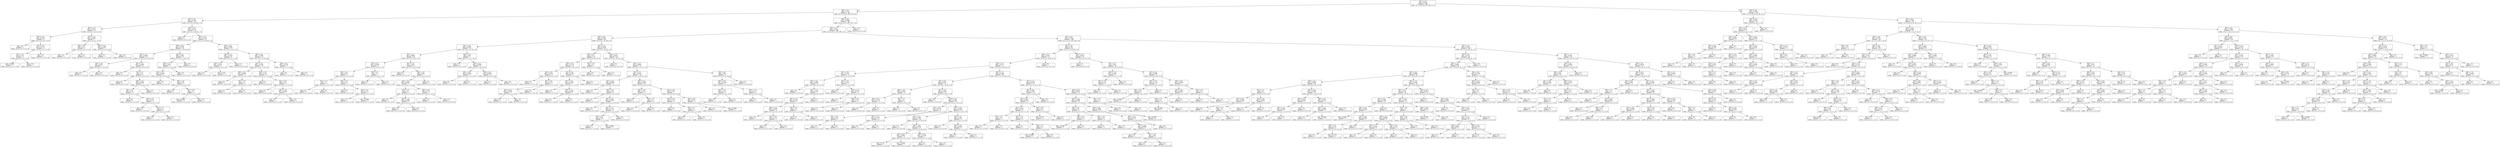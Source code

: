 digraph Tree {
node [shape=box] ;
0 [label="X[1] <= 4.5\ngini = 0.6573\nsamples = 466\nvalue = [3, 16, 45, 43, 291, 310, 27, 1]"] ;
1 [label="X[3] <= 4.5\ngini = 0.579\nsamples = 328\nvalue = [0, 5, 12, 20, 230, 250, 8, 0]"] ;
0 -> 1 [labeldistance=2.5, labelangle=45, headlabel="True"] ;
2 [label="X[1] <= 0.5\ngini = 0.5031\nsamples = 63\nvalue = [0, 1, 0, 3, 33, 63, 1, 0]"] ;
1 -> 2 ;
3 [label="X[4] <= 2.5\ngini = 0.4537\nsamples = 13\nvalue = [0, 0, 0, 0, 15, 8, 0, 0]"] ;
2 -> 3 ;
4 [label="X[4] <= 1.5\ngini = 0.1653\nsamples = 6\nvalue = [0, 0, 0, 0, 10, 1, 0, 0]"] ;
3 -> 4 ;
5 [label="gini = 0.0\nsamples = 2\nvalue = [0, 0, 0, 0, 5, 0, 0, 0]"] ;
4 -> 5 ;
6 [label="X[2] <= 6.5\ngini = 0.2778\nsamples = 4\nvalue = [0, 0, 0, 0, 5, 1, 0, 0]"] ;
4 -> 6 ;
7 [label="X[3] <= 3.5\ngini = 0.375\nsamples = 3\nvalue = [0, 0, 0, 0, 3, 1, 0, 0]"] ;
6 -> 7 ;
8 [label="gini = 0.4444\nsamples = 2\nvalue = [0, 0, 0, 0, 2, 1, 0, 0]"] ;
7 -> 8 ;
9 [label="gini = 0.0\nsamples = 1\nvalue = [0, 0, 0, 0, 1, 0, 0, 0]"] ;
7 -> 9 ;
10 [label="gini = 0.0\nsamples = 1\nvalue = [0, 0, 0, 0, 2, 0, 0, 0]"] ;
6 -> 10 ;
11 [label="X[2] <= 7.5\ngini = 0.4861\nsamples = 7\nvalue = [0, 0, 0, 0, 5, 7, 0, 0]"] ;
3 -> 11 ;
12 [label="X[4] <= 4.0\ngini = 0.32\nsamples = 4\nvalue = [0, 0, 0, 0, 4, 1, 0, 0]"] ;
11 -> 12 ;
13 [label="gini = 0.0\nsamples = 1\nvalue = [0, 0, 0, 0, 0, 1, 0, 0]"] ;
12 -> 13 ;
14 [label="gini = 0.0\nsamples = 3\nvalue = [0, 0, 0, 0, 4, 0, 0, 0]"] ;
12 -> 14 ;
15 [label="X[4] <= 4.5\ngini = 0.2449\nsamples = 3\nvalue = [0, 0, 0, 0, 1, 6, 0, 0]"] ;
11 -> 15 ;
16 [label="gini = 0.0\nsamples = 1\nvalue = [0, 0, 0, 0, 1, 0, 0, 0]"] ;
15 -> 16 ;
17 [label="gini = 0.0\nsamples = 2\nvalue = [0, 0, 0, 0, 0, 6, 0, 0]"] ;
15 -> 17 ;
18 [label="X[3] <= 2.5\ngini = 0.4477\nsamples = 50\nvalue = [0, 1, 0, 3, 18, 55, 1, 0]"] ;
2 -> 18 ;
19 [label="gini = 0.0\nsamples = 3\nvalue = [0, 0, 0, 0, 0, 6, 0, 0]"] ;
18 -> 19 ;
20 [label="X[1] <= 2.5\ngini = 0.4722\nsamples = 47\nvalue = [0, 1, 0, 3, 18, 49, 1, 0]"] ;
18 -> 20 ;
21 [label="X[0] <= 0.5\ngini = 0.5076\nsamples = 24\nvalue = [0, 0, 0, 2, 13, 24, 0, 0]"] ;
20 -> 21 ;
22 [label="X[1] <= 1.5\ngini = 0.4928\nsamples = 15\nvalue = [0, 0, 0, 0, 11, 14, 0, 0]"] ;
21 -> 22 ;
23 [label="X[2] <= 4.5\ngini = 0.497\nsamples = 7\nvalue = [0, 0, 0, 0, 7, 6, 0, 0]"] ;
22 -> 23 ;
24 [label="gini = 0.0\nsamples = 3\nvalue = [0, 0, 0, 0, 7, 0, 0, 0]"] ;
23 -> 24 ;
25 [label="gini = 0.0\nsamples = 4\nvalue = [0, 0, 0, 0, 0, 6, 0, 0]"] ;
23 -> 25 ;
26 [label="X[2] <= 5.5\ngini = 0.4444\nsamples = 8\nvalue = [0, 0, 0, 0, 4, 8, 0, 0]"] ;
22 -> 26 ;
27 [label="gini = 0.0\nsamples = 2\nvalue = [0, 0, 0, 0, 0, 4, 0, 0]"] ;
26 -> 27 ;
28 [label="X[3] <= 3.5\ngini = 0.5\nsamples = 6\nvalue = [0, 0, 0, 0, 4, 4, 0, 0]"] ;
26 -> 28 ;
29 [label="gini = 0.0\nsamples = 1\nvalue = [0, 0, 0, 0, 0, 1, 0, 0]"] ;
28 -> 29 ;
30 [label="X[4] <= 3.5\ngini = 0.4898\nsamples = 5\nvalue = [0, 0, 0, 0, 4, 3, 0, 0]"] ;
28 -> 30 ;
31 [label="X[4] <= 1.5\ngini = 0.32\nsamples = 4\nvalue = [0, 0, 0, 0, 4, 1, 0, 0]"] ;
30 -> 31 ;
32 [label="gini = 0.0\nsamples = 1\nvalue = [0, 0, 0, 0, 1, 0, 0, 0]"] ;
31 -> 32 ;
33 [label="X[2] <= 6.5\ngini = 0.375\nsamples = 3\nvalue = [0, 0, 0, 0, 3, 1, 0, 0]"] ;
31 -> 33 ;
34 [label="gini = 0.0\nsamples = 1\nvalue = [0, 0, 0, 0, 2, 0, 0, 0]"] ;
33 -> 34 ;
35 [label="X[2] <= 7.5\ngini = 0.5\nsamples = 2\nvalue = [0, 0, 0, 0, 1, 1, 0, 0]"] ;
33 -> 35 ;
36 [label="gini = 0.0\nsamples = 1\nvalue = [0, 0, 0, 0, 0, 1, 0, 0]"] ;
35 -> 36 ;
37 [label="gini = 0.0\nsamples = 1\nvalue = [0, 0, 0, 0, 1, 0, 0, 0]"] ;
35 -> 37 ;
38 [label="gini = 0.0\nsamples = 1\nvalue = [0, 0, 0, 0, 0, 2, 0, 0]"] ;
30 -> 38 ;
39 [label="X[4] <= 6.5\ngini = 0.449\nsamples = 9\nvalue = [0, 0, 0, 2, 2, 10, 0, 0]"] ;
21 -> 39 ;
40 [label="X[4] <= 5.5\ngini = 0.625\nsamples = 7\nvalue = [0, 0, 0, 2, 2, 4, 0, 0]"] ;
39 -> 40 ;
41 [label="X[3] <= 3.5\ngini = 0.4444\nsamples = 6\nvalue = [0, 0, 0, 0, 2, 4, 0, 0]"] ;
40 -> 41 ;
42 [label="gini = 0.0\nsamples = 1\nvalue = [0, 0, 0, 0, 0, 1, 0, 0]"] ;
41 -> 42 ;
43 [label="X[4] <= 4.5\ngini = 0.48\nsamples = 5\nvalue = [0, 0, 0, 0, 2, 3, 0, 0]"] ;
41 -> 43 ;
44 [label="gini = 0.0\nsamples = 1\nvalue = [0, 0, 0, 0, 0, 1, 0, 0]"] ;
43 -> 44 ;
45 [label="X[2] <= 8.0\ngini = 0.5\nsamples = 4\nvalue = [0, 0, 0, 0, 2, 2, 0, 0]"] ;
43 -> 45 ;
46 [label="gini = 0.4444\nsamples = 3\nvalue = [0, 0, 0, 0, 2, 1, 0, 0]"] ;
45 -> 46 ;
47 [label="gini = 0.0\nsamples = 1\nvalue = [0, 0, 0, 0, 0, 1, 0, 0]"] ;
45 -> 47 ;
48 [label="gini = 0.0\nsamples = 1\nvalue = [0, 0, 0, 2, 0, 0, 0, 0]"] ;
40 -> 48 ;
49 [label="gini = 0.0\nsamples = 2\nvalue = [0, 0, 0, 0, 0, 6, 0, 0]"] ;
39 -> 49 ;
50 [label="X[3] <= 3.5\ngini = 0.4004\nsamples = 23\nvalue = [0, 1, 0, 1, 5, 25, 1, 0]"] ;
20 -> 50 ;
51 [label="X[4] <= 3.5\ngini = 0.5124\nsamples = 8\nvalue = [0, 0, 0, 0, 3, 7, 1, 0]"] ;
50 -> 51 ;
52 [label="X[1] <= 3.5\ngini = 0.6122\nsamples = 5\nvalue = [0, 0, 0, 0, 3, 3, 1, 0]"] ;
51 -> 52 ;
53 [label="gini = 0.0\nsamples = 3\nvalue = [0, 0, 0, 0, 0, 3, 0, 0]"] ;
52 -> 53 ;
54 [label="gini = 0.375\nsamples = 2\nvalue = [0, 0, 0, 0, 3, 0, 1, 0]"] ;
52 -> 54 ;
55 [label="gini = 0.0\nsamples = 3\nvalue = [0, 0, 0, 0, 0, 4, 0, 0]"] ;
51 -> 55 ;
56 [label="X[0] <= 0.5\ngini = 0.3182\nsamples = 15\nvalue = [0, 1, 0, 1, 2, 18, 0, 0]"] ;
50 -> 56 ;
57 [label="X[2] <= 4.5\ngini = 0.3281\nsamples = 12\nvalue = [0, 1, 0, 1, 1, 13, 0, 0]"] ;
56 -> 57 ;
58 [label="X[4] <= 0.5\ngini = 0.6667\nsamples = 3\nvalue = [0, 1, 0, 1, 0, 1, 0, 0]"] ;
57 -> 58 ;
59 [label="gini = 0.0\nsamples = 1\nvalue = [0, 0, 0, 1, 0, 0, 0, 0]"] ;
58 -> 59 ;
60 [label="X[2] <= 3.5\ngini = 0.5\nsamples = 2\nvalue = [0, 1, 0, 0, 0, 1, 0, 0]"] ;
58 -> 60 ;
61 [label="gini = 0.0\nsamples = 1\nvalue = [0, 0, 0, 0, 0, 1, 0, 0]"] ;
60 -> 61 ;
62 [label="gini = 0.0\nsamples = 1\nvalue = [0, 1, 0, 0, 0, 0, 0, 0]"] ;
60 -> 62 ;
63 [label="X[4] <= 0.5\ngini = 0.142\nsamples = 9\nvalue = [0, 0, 0, 0, 1, 12, 0, 0]"] ;
57 -> 63 ;
64 [label="gini = 0.0\nsamples = 5\nvalue = [0, 0, 0, 0, 0, 8, 0, 0]"] ;
63 -> 64 ;
65 [label="X[2] <= 6.0\ngini = 0.32\nsamples = 4\nvalue = [0, 0, 0, 0, 1, 4, 0, 0]"] ;
63 -> 65 ;
66 [label="gini = 0.0\nsamples = 1\nvalue = [0, 0, 0, 0, 0, 2, 0, 0]"] ;
65 -> 66 ;
67 [label="X[4] <= 2.5\ngini = 0.4444\nsamples = 3\nvalue = [0, 0, 0, 0, 1, 2, 0, 0]"] ;
65 -> 67 ;
68 [label="gini = 0.5\nsamples = 2\nvalue = [0, 0, 0, 0, 1, 1, 0, 0]"] ;
67 -> 68 ;
69 [label="gini = 0.0\nsamples = 1\nvalue = [0, 0, 0, 0, 0, 1, 0, 0]"] ;
67 -> 69 ;
70 [label="X[4] <= 4.5\ngini = 0.2778\nsamples = 3\nvalue = [0, 0, 0, 0, 1, 5, 0, 0]"] ;
56 -> 70 ;
71 [label="gini = 0.0\nsamples = 1\nvalue = [0, 0, 0, 0, 1, 0, 0, 0]"] ;
70 -> 71 ;
72 [label="gini = 0.0\nsamples = 2\nvalue = [0, 0, 0, 0, 0, 5, 0, 0]"] ;
70 -> 72 ;
73 [label="X[3] <= 9.5\ngini = 0.5868\nsamples = 265\nvalue = [0, 4, 12, 17, 197, 187, 7, 0]"] ;
1 -> 73 ;
74 [label="X[4] <= 1.5\ngini = 0.5872\nsamples = 264\nvalue = [0, 4, 12, 17, 197, 184, 7, 0]"] ;
73 -> 74 ;
75 [label="X[4] <= 0.5\ngini = 0.6205\nsamples = 65\nvalue = [0, 3, 8, 2, 47, 28, 2, 0]"] ;
74 -> 75 ;
76 [label="X[1] <= 3.5\ngini = 0.6955\nsamples = 25\nvalue = [0, 3, 4, 1, 15, 10, 1, 0]"] ;
75 -> 76 ;
77 [label="X[1] <= 1.5\ngini = 0.6944\nsamples = 18\nvalue = [0, 3, 2, 0, 9, 9, 1, 0]"] ;
76 -> 77 ;
78 [label="X[1] <= 0.5\ngini = 0.6528\nsamples = 9\nvalue = [0, 0, 2, 0, 6, 3, 1, 0]"] ;
77 -> 78 ;
79 [label="X[2] <= 4.5\ngini = 0.62\nsamples = 7\nvalue = [0, 0, 2, 0, 5, 3, 0, 0]"] ;
78 -> 79 ;
80 [label="X[3] <= 7.0\ngini = 0.5\nsamples = 3\nvalue = [0, 0, 2, 0, 2, 0, 0, 0]"] ;
79 -> 80 ;
81 [label="gini = 0.0\nsamples = 1\nvalue = [0, 0, 2, 0, 0, 0, 0, 0]"] ;
80 -> 81 ;
82 [label="gini = 0.0\nsamples = 2\nvalue = [0, 0, 0, 0, 2, 0, 0, 0]"] ;
80 -> 82 ;
83 [label="X[3] <= 6.5\ngini = 0.5\nsamples = 4\nvalue = [0, 0, 0, 0, 3, 3, 0, 0]"] ;
79 -> 83 ;
84 [label="gini = 0.0\nsamples = 1\nvalue = [0, 0, 0, 0, 2, 0, 0, 0]"] ;
83 -> 84 ;
85 [label="X[3] <= 7.5\ngini = 0.375\nsamples = 3\nvalue = [0, 0, 0, 0, 1, 3, 0, 0]"] ;
83 -> 85 ;
86 [label="gini = 0.0\nsamples = 1\nvalue = [0, 0, 0, 0, 0, 1, 0, 0]"] ;
85 -> 86 ;
87 [label="gini = 0.4444\nsamples = 2\nvalue = [0, 0, 0, 0, 1, 2, 0, 0]"] ;
85 -> 87 ;
88 [label="X[2] <= 4.5\ngini = 0.5\nsamples = 2\nvalue = [0, 0, 0, 0, 1, 0, 1, 0]"] ;
78 -> 88 ;
89 [label="gini = 0.0\nsamples = 1\nvalue = [0, 0, 0, 0, 1, 0, 0, 0]"] ;
88 -> 89 ;
90 [label="gini = 0.0\nsamples = 1\nvalue = [0, 0, 0, 0, 0, 0, 1, 0]"] ;
88 -> 90 ;
91 [label="X[1] <= 2.5\ngini = 0.625\nsamples = 9\nvalue = [0, 3, 0, 0, 3, 6, 0, 0]"] ;
77 -> 91 ;
92 [label="gini = 0.0\nsamples = 2\nvalue = [0, 0, 0, 0, 0, 2, 0, 0]"] ;
91 -> 92 ;
93 [label="X[2] <= 5.5\ngini = 0.66\nsamples = 7\nvalue = [0, 3, 0, 0, 3, 4, 0, 0]"] ;
91 -> 93 ;
94 [label="X[2] <= 4.5\ngini = 0.6562\nsamples = 5\nvalue = [0, 3, 0, 0, 3, 2, 0, 0]"] ;
93 -> 94 ;
95 [label="X[3] <= 5.5\ngini = 0.5\nsamples = 3\nvalue = [0, 0, 0, 0, 2, 2, 0, 0]"] ;
94 -> 95 ;
96 [label="gini = 0.0\nsamples = 1\nvalue = [0, 0, 0, 0, 0, 1, 0, 0]"] ;
95 -> 96 ;
97 [label="X[3] <= 7.5\ngini = 0.4444\nsamples = 2\nvalue = [0, 0, 0, 0, 2, 1, 0, 0]"] ;
95 -> 97 ;
98 [label="gini = 0.0\nsamples = 1\nvalue = [0, 0, 0, 0, 2, 0, 0, 0]"] ;
97 -> 98 ;
99 [label="gini = 0.0\nsamples = 1\nvalue = [0, 0, 0, 0, 0, 1, 0, 0]"] ;
97 -> 99 ;
100 [label="X[3] <= 8.5\ngini = 0.375\nsamples = 2\nvalue = [0, 3, 0, 0, 1, 0, 0, 0]"] ;
94 -> 100 ;
101 [label="gini = 0.0\nsamples = 1\nvalue = [0, 0, 0, 0, 1, 0, 0, 0]"] ;
100 -> 101 ;
102 [label="gini = 0.0\nsamples = 1\nvalue = [0, 3, 0, 0, 0, 0, 0, 0]"] ;
100 -> 102 ;
103 [label="gini = 0.0\nsamples = 2\nvalue = [0, 0, 0, 0, 0, 2, 0, 0]"] ;
93 -> 103 ;
104 [label="X[2] <= 2.5\ngini = 0.58\nsamples = 7\nvalue = [0, 0, 2, 1, 6, 1, 0, 0]"] ;
76 -> 104 ;
105 [label="gini = 0.0\nsamples = 1\nvalue = [0, 0, 0, 0, 0, 1, 0, 0]"] ;
104 -> 105 ;
106 [label="X[2] <= 5.5\ngini = 0.4938\nsamples = 6\nvalue = [0, 0, 2, 1, 6, 0, 0, 0]"] ;
104 -> 106 ;
107 [label="X[2] <= 4.5\ngini = 0.4444\nsamples = 3\nvalue = [0, 0, 0, 1, 2, 0, 0, 0]"] ;
106 -> 107 ;
108 [label="gini = 0.0\nsamples = 1\nvalue = [0, 0, 0, 0, 1, 0, 0, 0]"] ;
107 -> 108 ;
109 [label="gini = 0.5\nsamples = 2\nvalue = [0, 0, 0, 1, 1, 0, 0, 0]"] ;
107 -> 109 ;
110 [label="X[3] <= 8.5\ngini = 0.4444\nsamples = 3\nvalue = [0, 0, 2, 0, 4, 0, 0, 0]"] ;
106 -> 110 ;
111 [label="gini = 0.5\nsamples = 2\nvalue = [0, 0, 2, 0, 2, 0, 0, 0]"] ;
110 -> 111 ;
112 [label="gini = 0.0\nsamples = 1\nvalue = [0, 0, 0, 0, 2, 0, 0, 0]"] ;
110 -> 112 ;
113 [label="X[1] <= 1.5\ngini = 0.5644\nsamples = 40\nvalue = [0, 0, 4, 1, 32, 18, 1, 0]"] ;
75 -> 113 ;
114 [label="X[3] <= 8.5\ngini = 0.32\nsamples = 14\nvalue = [0, 0, 0, 0, 16, 4, 0, 0]"] ;
113 -> 114 ;
115 [label="X[3] <= 6.5\ngini = 0.2778\nsamples = 12\nvalue = [0, 0, 0, 0, 15, 3, 0, 0]"] ;
114 -> 115 ;
116 [label="X[2] <= 5.5\ngini = 0.1975\nsamples = 6\nvalue = [0, 0, 0, 0, 8, 1, 0, 0]"] ;
115 -> 116 ;
117 [label="gini = 0.0\nsamples = 3\nvalue = [0, 0, 0, 0, 5, 0, 0, 0]"] ;
116 -> 117 ;
118 [label="X[2] <= 6.5\ngini = 0.375\nsamples = 3\nvalue = [0, 0, 0, 0, 3, 1, 0, 0]"] ;
116 -> 118 ;
119 [label="X[1] <= 0.5\ngini = 0.4444\nsamples = 2\nvalue = [0, 0, 0, 0, 2, 1, 0, 0]"] ;
118 -> 119 ;
120 [label="gini = 0.0\nsamples = 1\nvalue = [0, 0, 0, 0, 0, 1, 0, 0]"] ;
119 -> 120 ;
121 [label="gini = 0.0\nsamples = 1\nvalue = [0, 0, 0, 0, 2, 0, 0, 0]"] ;
119 -> 121 ;
122 [label="gini = 0.0\nsamples = 1\nvalue = [0, 0, 0, 0, 1, 0, 0, 0]"] ;
118 -> 122 ;
123 [label="X[2] <= 6.5\ngini = 0.3457\nsamples = 6\nvalue = [0, 0, 0, 0, 7, 2, 0, 0]"] ;
115 -> 123 ;
124 [label="X[1] <= 0.5\ngini = 0.2188\nsamples = 5\nvalue = [0, 0, 0, 0, 7, 1, 0, 0]"] ;
123 -> 124 ;
125 [label="gini = 0.0\nsamples = 3\nvalue = [0, 0, 0, 0, 5, 0, 0, 0]"] ;
124 -> 125 ;
126 [label="X[3] <= 7.5\ngini = 0.4444\nsamples = 2\nvalue = [0, 0, 0, 0, 2, 1, 0, 0]"] ;
124 -> 126 ;
127 [label="gini = 0.0\nsamples = 1\nvalue = [0, 0, 0, 0, 2, 0, 0, 0]"] ;
126 -> 127 ;
128 [label="gini = 0.0\nsamples = 1\nvalue = [0, 0, 0, 0, 0, 1, 0, 0]"] ;
126 -> 128 ;
129 [label="gini = 0.0\nsamples = 1\nvalue = [0, 0, 0, 0, 0, 1, 0, 0]"] ;
123 -> 129 ;
130 [label="X[2] <= 4.0\ngini = 0.5\nsamples = 2\nvalue = [0, 0, 0, 0, 1, 1, 0, 0]"] ;
114 -> 130 ;
131 [label="gini = 0.0\nsamples = 1\nvalue = [0, 0, 0, 0, 0, 1, 0, 0]"] ;
130 -> 131 ;
132 [label="gini = 0.0\nsamples = 1\nvalue = [0, 0, 0, 0, 1, 0, 0, 0]"] ;
130 -> 132 ;
133 [label="X[2] <= 3.5\ngini = 0.6373\nsamples = 26\nvalue = [0, 0, 4, 1, 16, 14, 1, 0]"] ;
113 -> 133 ;
134 [label="gini = 0.0\nsamples = 1\nvalue = [0, 0, 0, 0, 3, 0, 0, 0]"] ;
133 -> 134 ;
135 [label="X[1] <= 3.5\ngini = 0.6483\nsamples = 25\nvalue = [0, 0, 4, 1, 13, 14, 1, 0]"] ;
133 -> 135 ;
136 [label="X[1] <= 2.5\ngini = 0.6163\nsamples = 19\nvalue = [0, 0, 1, 1, 10, 10, 1, 0]"] ;
135 -> 136 ;
137 [label="X[2] <= 4.5\ngini = 0.6446\nsamples = 9\nvalue = [0, 0, 0, 1, 4, 5, 1, 0]"] ;
136 -> 137 ;
138 [label="gini = 0.0\nsamples = 1\nvalue = [0, 0, 0, 0, 0, 0, 1, 0]"] ;
137 -> 138 ;
139 [label="X[2] <= 5.5\ngini = 0.58\nsamples = 8\nvalue = [0, 0, 0, 1, 4, 5, 0, 0]"] ;
137 -> 139 ;
140 [label="gini = 0.0\nsamples = 1\nvalue = [0, 0, 0, 0, 0, 1, 0, 0]"] ;
139 -> 140 ;
141 [label="X[3] <= 5.5\ngini = 0.5926\nsamples = 7\nvalue = [0, 0, 0, 1, 4, 4, 0, 0]"] ;
139 -> 141 ;
142 [label="gini = 0.0\nsamples = 1\nvalue = [0, 0, 0, 0, 0, 2, 0, 0]"] ;
141 -> 142 ;
143 [label="X[3] <= 7.5\ngini = 0.5714\nsamples = 6\nvalue = [0, 0, 0, 1, 4, 2, 0, 0]"] ;
141 -> 143 ;
144 [label="X[3] <= 6.5\ngini = 0.64\nsamples = 5\nvalue = [0, 0, 0, 1, 2, 2, 0, 0]"] ;
143 -> 144 ;
145 [label="gini = 0.5\nsamples = 2\nvalue = [0, 0, 0, 0, 1, 1, 0, 0]"] ;
144 -> 145 ;
146 [label="gini = 0.6667\nsamples = 3\nvalue = [0, 0, 0, 1, 1, 1, 0, 0]"] ;
144 -> 146 ;
147 [label="gini = 0.0\nsamples = 1\nvalue = [0, 0, 0, 0, 2, 0, 0, 0]"] ;
143 -> 147 ;
148 [label="X[2] <= 5.5\ngini = 0.5694\nsamples = 10\nvalue = [0, 0, 1, 0, 6, 5, 0, 0]"] ;
136 -> 148 ;
149 [label="X[2] <= 4.5\ngini = 0.375\nsamples = 3\nvalue = [0, 0, 1, 0, 0, 3, 0, 0]"] ;
148 -> 149 ;
150 [label="gini = 0.0\nsamples = 1\nvalue = [0, 0, 0, 0, 0, 2, 0, 0]"] ;
149 -> 150 ;
151 [label="X[3] <= 7.0\ngini = 0.5\nsamples = 2\nvalue = [0, 0, 1, 0, 0, 1, 0, 0]"] ;
149 -> 151 ;
152 [label="gini = 0.0\nsamples = 1\nvalue = [0, 0, 1, 0, 0, 0, 0, 0]"] ;
151 -> 152 ;
153 [label="gini = 0.0\nsamples = 1\nvalue = [0, 0, 0, 0, 0, 1, 0, 0]"] ;
151 -> 153 ;
154 [label="X[2] <= 6.5\ngini = 0.375\nsamples = 7\nvalue = [0, 0, 0, 0, 6, 2, 0, 0]"] ;
148 -> 154 ;
155 [label="X[3] <= 6.5\ngini = 0.375\nsamples = 4\nvalue = [0, 0, 0, 0, 3, 1, 0, 0]"] ;
154 -> 155 ;
156 [label="gini = 0.0\nsamples = 2\nvalue = [0, 0, 0, 0, 2, 0, 0, 0]"] ;
155 -> 156 ;
157 [label="X[3] <= 7.5\ngini = 0.5\nsamples = 2\nvalue = [0, 0, 0, 0, 1, 1, 0, 0]"] ;
155 -> 157 ;
158 [label="gini = 0.0\nsamples = 1\nvalue = [0, 0, 0, 0, 0, 1, 0, 0]"] ;
157 -> 158 ;
159 [label="gini = 0.0\nsamples = 1\nvalue = [0, 0, 0, 0, 1, 0, 0, 0]"] ;
157 -> 159 ;
160 [label="X[3] <= 6.0\ngini = 0.375\nsamples = 3\nvalue = [0, 0, 0, 0, 3, 1, 0, 0]"] ;
154 -> 160 ;
161 [label="gini = 0.0\nsamples = 1\nvalue = [0, 0, 0, 0, 1, 0, 0, 0]"] ;
160 -> 161 ;
162 [label="gini = 0.4444\nsamples = 2\nvalue = [0, 0, 0, 0, 2, 1, 0, 0]"] ;
160 -> 162 ;
163 [label="X[2] <= 6.5\ngini = 0.66\nsamples = 6\nvalue = [0, 0, 3, 0, 3, 4, 0, 0]"] ;
135 -> 163 ;
164 [label="X[3] <= 6.5\ngini = 0.5938\nsamples = 5\nvalue = [0, 0, 1, 0, 3, 4, 0, 0]"] ;
163 -> 164 ;
165 [label="X[2] <= 5.5\ngini = 0.375\nsamples = 3\nvalue = [0, 0, 0, 0, 3, 1, 0, 0]"] ;
164 -> 165 ;
166 [label="gini = 0.5\nsamples = 2\nvalue = [0, 0, 0, 0, 1, 1, 0, 0]"] ;
165 -> 166 ;
167 [label="gini = 0.0\nsamples = 1\nvalue = [0, 0, 0, 0, 2, 0, 0, 0]"] ;
165 -> 167 ;
168 [label="X[3] <= 7.5\ngini = 0.375\nsamples = 2\nvalue = [0, 0, 1, 0, 0, 3, 0, 0]"] ;
164 -> 168 ;
169 [label="gini = 0.0\nsamples = 1\nvalue = [0, 0, 0, 0, 0, 3, 0, 0]"] ;
168 -> 169 ;
170 [label="gini = 0.0\nsamples = 1\nvalue = [0, 0, 1, 0, 0, 0, 0, 0]"] ;
168 -> 170 ;
171 [label="gini = 0.0\nsamples = 1\nvalue = [0, 0, 2, 0, 0, 0, 0, 0]"] ;
163 -> 171 ;
172 [label="X[2] <= 6.5\ngini = 0.5701\nsamples = 199\nvalue = [0, 1, 4, 15, 150, 156, 5, 0]"] ;
74 -> 172 ;
173 [label="X[4] <= 4.5\ngini = 0.547\nsamples = 93\nvalue = [0, 0, 2, 5, 55, 86, 4, 0]"] ;
172 -> 173 ;
174 [label="X[0] <= 0.5\ngini = 0.5735\nsamples = 72\nvalue = [0, 0, 2, 5, 45, 63, 4, 0]"] ;
173 -> 174 ;
175 [label="X[3] <= 5.5\ngini = 0.5717\nsamples = 71\nvalue = [0, 0, 2, 5, 43, 63, 4, 0]"] ;
174 -> 175 ;
176 [label="X[1] <= 3.5\ngini = 0.5331\nsamples = 13\nvalue = [0, 0, 1, 0, 12, 9, 0, 0]"] ;
175 -> 176 ;
177 [label="X[4] <= 2.5\ngini = 0.4082\nsamples = 8\nvalue = [0, 0, 0, 0, 10, 4, 0, 0]"] ;
176 -> 177 ;
178 [label="gini = 0.0\nsamples = 1\nvalue = [0, 0, 0, 0, 1, 0, 0, 0]"] ;
177 -> 178 ;
179 [label="X[1] <= 1.5\ngini = 0.426\nsamples = 7\nvalue = [0, 0, 0, 0, 9, 4, 0, 0]"] ;
177 -> 179 ;
180 [label="X[2] <= 5.5\ngini = 0.3457\nsamples = 5\nvalue = [0, 0, 0, 0, 7, 2, 0, 0]"] ;
179 -> 180 ;
181 [label="X[4] <= 3.5\ngini = 0.2449\nsamples = 3\nvalue = [0, 0, 0, 0, 6, 1, 0, 0]"] ;
180 -> 181 ;
182 [label="gini = 0.0\nsamples = 1\nvalue = [0, 0, 0, 0, 3, 0, 0, 0]"] ;
181 -> 182 ;
183 [label="X[1] <= 0.5\ngini = 0.375\nsamples = 2\nvalue = [0, 0, 0, 0, 3, 1, 0, 0]"] ;
181 -> 183 ;
184 [label="gini = 0.0\nsamples = 1\nvalue = [0, 0, 0, 0, 0, 1, 0, 0]"] ;
183 -> 184 ;
185 [label="gini = 0.0\nsamples = 1\nvalue = [0, 0, 0, 0, 3, 0, 0, 0]"] ;
183 -> 185 ;
186 [label="X[1] <= 0.5\ngini = 0.5\nsamples = 2\nvalue = [0, 0, 0, 0, 1, 1, 0, 0]"] ;
180 -> 186 ;
187 [label="gini = 0.0\nsamples = 1\nvalue = [0, 0, 0, 0, 1, 0, 0, 0]"] ;
186 -> 187 ;
188 [label="gini = 0.0\nsamples = 1\nvalue = [0, 0, 0, 0, 0, 1, 0, 0]"] ;
186 -> 188 ;
189 [label="gini = 0.5\nsamples = 2\nvalue = [0, 0, 0, 0, 2, 2, 0, 0]"] ;
179 -> 189 ;
190 [label="X[2] <= 4.5\ngini = 0.5312\nsamples = 5\nvalue = [0, 0, 1, 0, 2, 5, 0, 0]"] ;
176 -> 190 ;
191 [label="gini = 0.0\nsamples = 1\nvalue = [0, 0, 0, 0, 2, 0, 0, 0]"] ;
190 -> 191 ;
192 [label="X[2] <= 5.5\ngini = 0.2778\nsamples = 4\nvalue = [0, 0, 1, 0, 0, 5, 0, 0]"] ;
190 -> 192 ;
193 [label="gini = 0.0\nsamples = 1\nvalue = [0, 0, 0, 0, 0, 1, 0, 0]"] ;
192 -> 193 ;
194 [label="X[4] <= 3.0\ngini = 0.32\nsamples = 3\nvalue = [0, 0, 1, 0, 0, 4, 0, 0]"] ;
192 -> 194 ;
195 [label="gini = 0.5\nsamples = 2\nvalue = [0, 0, 1, 0, 0, 1, 0, 0]"] ;
194 -> 195 ;
196 [label="gini = 0.0\nsamples = 1\nvalue = [0, 0, 0, 0, 0, 3, 0, 0]"] ;
194 -> 196 ;
197 [label="X[3] <= 7.5\ngini = 0.5658\nsamples = 58\nvalue = [0, 0, 1, 5, 31, 54, 4, 0]"] ;
175 -> 197 ;
198 [label="X[1] <= 0.5\ngini = 0.5021\nsamples = 31\nvalue = [0, 0, 0, 1, 14, 33, 3, 0]"] ;
197 -> 198 ;
199 [label="X[4] <= 2.5\ngini = 0.5625\nsamples = 6\nvalue = [0, 0, 0, 1, 5, 1, 1, 0]"] ;
198 -> 199 ;
200 [label="X[3] <= 6.5\ngini = 0.2778\nsamples = 4\nvalue = [0, 0, 0, 0, 5, 1, 0, 0]"] ;
199 -> 200 ;
201 [label="gini = 0.0\nsamples = 2\nvalue = [0, 0, 0, 0, 4, 0, 0, 0]"] ;
200 -> 201 ;
202 [label="gini = 0.5\nsamples = 2\nvalue = [0, 0, 0, 0, 1, 1, 0, 0]"] ;
200 -> 202 ;
203 [label="X[2] <= 5.5\ngini = 0.5\nsamples = 2\nvalue = [0, 0, 0, 1, 0, 0, 1, 0]"] ;
199 -> 203 ;
204 [label="gini = 0.0\nsamples = 1\nvalue = [0, 0, 0, 1, 0, 0, 0, 0]"] ;
203 -> 204 ;
205 [label="gini = 0.0\nsamples = 1\nvalue = [0, 0, 0, 0, 0, 0, 1, 0]"] ;
203 -> 205 ;
206 [label="X[2] <= 3.5\ngini = 0.4002\nsamples = 25\nvalue = [0, 0, 0, 0, 9, 32, 2, 0]"] ;
198 -> 206 ;
207 [label="gini = 0.0\nsamples = 1\nvalue = [0, 0, 0, 0, 2, 0, 0, 0]"] ;
206 -> 207 ;
208 [label="X[4] <= 2.5\ngini = 0.3593\nsamples = 24\nvalue = [0, 0, 0, 0, 7, 32, 2, 0]"] ;
206 -> 208 ;
209 [label="X[3] <= 6.5\ngini = 0.5124\nsamples = 6\nvalue = [0, 0, 0, 0, 3, 7, 1, 0]"] ;
208 -> 209 ;
210 [label="X[2] <= 4.5\ngini = 0.48\nsamples = 2\nvalue = [0, 0, 0, 0, 3, 2, 0, 0]"] ;
209 -> 210 ;
211 [label="gini = 0.0\nsamples = 1\nvalue = [0, 0, 0, 0, 0, 2, 0, 0]"] ;
210 -> 211 ;
212 [label="gini = 0.0\nsamples = 1\nvalue = [0, 0, 0, 0, 3, 0, 0, 0]"] ;
210 -> 212 ;
213 [label="X[1] <= 2.5\ngini = 0.2778\nsamples = 4\nvalue = [0, 0, 0, 0, 0, 5, 1, 0]"] ;
209 -> 213 ;
214 [label="gini = 0.0\nsamples = 2\nvalue = [0, 0, 0, 0, 0, 4, 0, 0]"] ;
213 -> 214 ;
215 [label="gini = 0.5\nsamples = 2\nvalue = [0, 0, 0, 0, 0, 1, 1, 0]"] ;
213 -> 215 ;
216 [label="X[1] <= 3.5\ngini = 0.2867\nsamples = 18\nvalue = [0, 0, 0, 0, 4, 25, 1, 0]"] ;
208 -> 216 ;
217 [label="X[2] <= 5.5\ngini = 0.2268\nsamples = 14\nvalue = [0, 0, 0, 0, 3, 20, 0, 0]"] ;
216 -> 217 ;
218 [label="gini = 0.0\nsamples = 3\nvalue = [0, 0, 0, 0, 0, 4, 0, 0]"] ;
217 -> 218 ;
219 [label="X[4] <= 3.5\ngini = 0.2659\nsamples = 11\nvalue = [0, 0, 0, 0, 3, 16, 0, 0]"] ;
217 -> 219 ;
220 [label="X[3] <= 6.5\ngini = 0.4082\nsamples = 4\nvalue = [0, 0, 0, 0, 2, 5, 0, 0]"] ;
219 -> 220 ;
221 [label="gini = 0.375\nsamples = 2\nvalue = [0, 0, 0, 0, 1, 3, 0, 0]"] ;
220 -> 221 ;
222 [label="gini = 0.4444\nsamples = 2\nvalue = [0, 0, 0, 0, 1, 2, 0, 0]"] ;
220 -> 222 ;
223 [label="X[3] <= 6.5\ngini = 0.1528\nsamples = 7\nvalue = [0, 0, 0, 0, 1, 11, 0, 0]"] ;
219 -> 223 ;
224 [label="gini = 0.0\nsamples = 5\nvalue = [0, 0, 0, 0, 0, 10, 0, 0]"] ;
223 -> 224 ;
225 [label="gini = 0.5\nsamples = 2\nvalue = [0, 0, 0, 0, 1, 1, 0, 0]"] ;
223 -> 225 ;
226 [label="X[4] <= 3.5\ngini = 0.449\nsamples = 4\nvalue = [0, 0, 0, 0, 1, 5, 1, 0]"] ;
216 -> 226 ;
227 [label="gini = 0.0\nsamples = 1\nvalue = [0, 0, 0, 0, 0, 4, 0, 0]"] ;
226 -> 227 ;
228 [label="X[2] <= 5.5\ngini = 0.6667\nsamples = 3\nvalue = [0, 0, 0, 0, 1, 1, 1, 0]"] ;
226 -> 228 ;
229 [label="gini = 0.0\nsamples = 1\nvalue = [0, 0, 0, 0, 1, 0, 0, 0]"] ;
228 -> 229 ;
230 [label="gini = 0.5\nsamples = 2\nvalue = [0, 0, 0, 0, 0, 1, 1, 0]"] ;
228 -> 230 ;
231 [label="X[1] <= 1.5\ngini = 0.6136\nsamples = 27\nvalue = [0, 0, 1, 4, 17, 21, 1, 0]"] ;
197 -> 231 ;
232 [label="X[3] <= 8.5\ngini = 0.5562\nsamples = 10\nvalue = [0, 0, 1, 0, 3, 8, 1, 0]"] ;
231 -> 232 ;
233 [label="X[1] <= 0.5\ngini = 0.5833\nsamples = 9\nvalue = [0, 0, 1, 0, 3, 7, 1, 0]"] ;
232 -> 233 ;
234 [label="X[2] <= 5.5\ngini = 0.6122\nsamples = 6\nvalue = [0, 0, 0, 0, 3, 3, 1, 0]"] ;
233 -> 234 ;
235 [label="X[2] <= 4.5\ngini = 0.5\nsamples = 2\nvalue = [0, 0, 0, 0, 1, 0, 1, 0]"] ;
234 -> 235 ;
236 [label="gini = 0.0\nsamples = 1\nvalue = [0, 0, 0, 0, 1, 0, 0, 0]"] ;
235 -> 236 ;
237 [label="gini = 0.0\nsamples = 1\nvalue = [0, 0, 0, 0, 0, 0, 1, 0]"] ;
235 -> 237 ;
238 [label="X[4] <= 2.5\ngini = 0.48\nsamples = 4\nvalue = [0, 0, 0, 0, 2, 3, 0, 0]"] ;
234 -> 238 ;
239 [label="gini = 0.0\nsamples = 1\nvalue = [0, 0, 0, 0, 0, 1, 0, 0]"] ;
238 -> 239 ;
240 [label="X[4] <= 3.5\ngini = 0.5\nsamples = 3\nvalue = [0, 0, 0, 0, 2, 2, 0, 0]"] ;
238 -> 240 ;
241 [label="gini = 0.4444\nsamples = 2\nvalue = [0, 0, 0, 0, 2, 1, 0, 0]"] ;
240 -> 241 ;
242 [label="gini = 0.0\nsamples = 1\nvalue = [0, 0, 0, 0, 0, 1, 0, 0]"] ;
240 -> 242 ;
243 [label="X[4] <= 3.0\ngini = 0.32\nsamples = 3\nvalue = [0, 0, 1, 0, 0, 4, 0, 0]"] ;
233 -> 243 ;
244 [label="gini = 0.375\nsamples = 2\nvalue = [0, 0, 1, 0, 0, 3, 0, 0]"] ;
243 -> 244 ;
245 [label="gini = 0.0\nsamples = 1\nvalue = [0, 0, 0, 0, 0, 1, 0, 0]"] ;
243 -> 245 ;
246 [label="gini = 0.0\nsamples = 1\nvalue = [0, 0, 0, 0, 0, 1, 0, 0]"] ;
232 -> 246 ;
247 [label="X[3] <= 8.5\ngini = 0.6035\nsamples = 17\nvalue = [0, 0, 0, 4, 14, 13, 0, 0]"] ;
231 -> 247 ;
248 [label="X[1] <= 2.5\ngini = 0.6088\nsamples = 15\nvalue = [0, 0, 0, 4, 13, 12, 0, 0]"] ;
247 -> 248 ;
249 [label="X[4] <= 3.5\ngini = 0.64\nsamples = 5\nvalue = [0, 0, 0, 4, 4, 2, 0, 0]"] ;
248 -> 249 ;
250 [label="X[4] <= 2.5\ngini = 0.32\nsamples = 3\nvalue = [0, 0, 0, 0, 4, 1, 0, 0]"] ;
249 -> 250 ;
251 [label="gini = 0.4444\nsamples = 2\nvalue = [0, 0, 0, 0, 2, 1, 0, 0]"] ;
250 -> 251 ;
252 [label="gini = 0.0\nsamples = 1\nvalue = [0, 0, 0, 0, 2, 0, 0, 0]"] ;
250 -> 252 ;
253 [label="X[2] <= 5.5\ngini = 0.32\nsamples = 2\nvalue = [0, 0, 0, 4, 0, 1, 0, 0]"] ;
249 -> 253 ;
254 [label="gini = 0.0\nsamples = 1\nvalue = [0, 0, 0, 4, 0, 0, 0, 0]"] ;
253 -> 254 ;
255 [label="gini = 0.0\nsamples = 1\nvalue = [0, 0, 0, 0, 0, 1, 0, 0]"] ;
253 -> 255 ;
256 [label="X[4] <= 3.5\ngini = 0.4986\nsamples = 10\nvalue = [0, 0, 0, 0, 9, 10, 0, 0]"] ;
248 -> 256 ;
257 [label="X[4] <= 2.5\ngini = 0.4734\nsamples = 7\nvalue = [0, 0, 0, 0, 5, 8, 0, 0]"] ;
256 -> 257 ;
258 [label="X[2] <= 5.0\ngini = 0.4688\nsamples = 4\nvalue = [0, 0, 0, 0, 5, 3, 0, 0]"] ;
257 -> 258 ;
259 [label="gini = 0.0\nsamples = 1\nvalue = [0, 0, 0, 0, 3, 0, 0, 0]"] ;
258 -> 259 ;
260 [label="X[1] <= 3.5\ngini = 0.48\nsamples = 3\nvalue = [0, 0, 0, 0, 2, 3, 0, 0]"] ;
258 -> 260 ;
261 [label="gini = 0.0\nsamples = 2\nvalue = [0, 0, 0, 0, 0, 3, 0, 0]"] ;
260 -> 261 ;
262 [label="gini = 0.0\nsamples = 1\nvalue = [0, 0, 0, 0, 2, 0, 0, 0]"] ;
260 -> 262 ;
263 [label="gini = 0.0\nsamples = 3\nvalue = [0, 0, 0, 0, 0, 5, 0, 0]"] ;
257 -> 263 ;
264 [label="gini = 0.4444\nsamples = 3\nvalue = [0, 0, 0, 0, 4, 2, 0, 0]"] ;
256 -> 264 ;
265 [label="X[2] <= 4.5\ngini = 0.5\nsamples = 2\nvalue = [0, 0, 0, 0, 1, 1, 0, 0]"] ;
247 -> 265 ;
266 [label="gini = 0.0\nsamples = 1\nvalue = [0, 0, 0, 0, 0, 1, 0, 0]"] ;
265 -> 266 ;
267 [label="gini = 0.0\nsamples = 1\nvalue = [0, 0, 0, 0, 1, 0, 0, 0]"] ;
265 -> 267 ;
268 [label="gini = 0.0\nsamples = 1\nvalue = [0, 0, 0, 0, 2, 0, 0, 0]"] ;
174 -> 268 ;
269 [label="X[2] <= 5.5\ngini = 0.4224\nsamples = 21\nvalue = [0, 0, 0, 0, 10, 23, 0, 0]"] ;
173 -> 269 ;
270 [label="gini = 0.0\nsamples = 5\nvalue = [0, 0, 0, 0, 0, 8, 0, 0]"] ;
269 -> 270 ;
271 [label="X[1] <= 1.5\ngini = 0.48\nsamples = 16\nvalue = [0, 0, 0, 0, 10, 15, 0, 0]"] ;
269 -> 271 ;
272 [label="X[4] <= 5.5\ngini = 0.2188\nsamples = 5\nvalue = [0, 0, 0, 0, 1, 7, 0, 0]"] ;
271 -> 272 ;
273 [label="X[3] <= 7.0\ngini = 0.375\nsamples = 3\nvalue = [0, 0, 0, 0, 1, 3, 0, 0]"] ;
272 -> 273 ;
274 [label="gini = 0.0\nsamples = 2\nvalue = [0, 0, 0, 0, 0, 3, 0, 0]"] ;
273 -> 274 ;
275 [label="gini = 0.0\nsamples = 1\nvalue = [0, 0, 0, 0, 1, 0, 0, 0]"] ;
273 -> 275 ;
276 [label="gini = 0.0\nsamples = 2\nvalue = [0, 0, 0, 0, 0, 4, 0, 0]"] ;
272 -> 276 ;
277 [label="X[1] <= 2.5\ngini = 0.4983\nsamples = 11\nvalue = [0, 0, 0, 0, 9, 8, 0, 0]"] ;
271 -> 277 ;
278 [label="X[0] <= 0.5\ngini = 0.2778\nsamples = 4\nvalue = [0, 0, 0, 0, 5, 1, 0, 0]"] ;
277 -> 278 ;
279 [label="X[3] <= 6.5\ngini = 0.32\nsamples = 3\nvalue = [0, 0, 0, 0, 4, 1, 0, 0]"] ;
278 -> 279 ;
280 [label="gini = 0.4444\nsamples = 2\nvalue = [0, 0, 0, 0, 2, 1, 0, 0]"] ;
279 -> 280 ;
281 [label="gini = 0.0\nsamples = 1\nvalue = [0, 0, 0, 0, 2, 0, 0, 0]"] ;
279 -> 281 ;
282 [label="gini = 0.0\nsamples = 1\nvalue = [0, 0, 0, 0, 1, 0, 0, 0]"] ;
278 -> 282 ;
283 [label="X[4] <= 6.0\ngini = 0.4628\nsamples = 7\nvalue = [0, 0, 0, 0, 4, 7, 0, 0]"] ;
277 -> 283 ;
284 [label="X[0] <= 0.5\ngini = 0.4082\nsamples = 4\nvalue = [0, 0, 0, 0, 2, 5, 0, 0]"] ;
283 -> 284 ;
285 [label="X[3] <= 7.0\ngini = 0.5\nsamples = 3\nvalue = [0, 0, 0, 0, 2, 2, 0, 0]"] ;
284 -> 285 ;
286 [label="gini = 0.4444\nsamples = 2\nvalue = [0, 0, 0, 0, 1, 2, 0, 0]"] ;
285 -> 286 ;
287 [label="gini = 0.0\nsamples = 1\nvalue = [0, 0, 0, 0, 1, 0, 0, 0]"] ;
285 -> 287 ;
288 [label="gini = 0.0\nsamples = 1\nvalue = [0, 0, 0, 0, 0, 3, 0, 0]"] ;
284 -> 288 ;
289 [label="X[3] <= 6.5\ngini = 0.5\nsamples = 3\nvalue = [0, 0, 0, 0, 2, 2, 0, 0]"] ;
283 -> 289 ;
290 [label="gini = 0.0\nsamples = 2\nvalue = [0, 0, 0, 0, 2, 0, 0, 0]"] ;
289 -> 290 ;
291 [label="gini = 0.0\nsamples = 1\nvalue = [0, 0, 0, 0, 0, 2, 0, 0]"] ;
289 -> 291 ;
292 [label="X[4] <= 5.5\ngini = 0.5621\nsamples = 106\nvalue = [0, 1, 2, 10, 95, 70, 1, 0]"] ;
172 -> 292 ;
293 [label="X[0] <= 0.5\ngini = 0.5775\nsamples = 66\nvalue = [0, 1, 2, 10, 63, 35, 1, 0]"] ;
292 -> 293 ;
294 [label="X[2] <= 7.5\ngini = 0.6045\nsamples = 60\nvalue = [0, 1, 2, 10, 52, 35, 1, 0]"] ;
293 -> 294 ;
295 [label="X[3] <= 6.5\ngini = 0.6069\nsamples = 53\nvalue = [0, 1, 2, 10, 47, 27, 1, 0]"] ;
294 -> 295 ;
296 [label="X[4] <= 3.5\ngini = 0.4688\nsamples = 18\nvalue = [0, 0, 0, 4, 16, 3, 0, 0]"] ;
295 -> 296 ;
297 [label="X[4] <= 2.5\ngini = 0.5\nsamples = 6\nvalue = [0, 0, 0, 0, 3, 3, 0, 0]"] ;
296 -> 297 ;
298 [label="X[1] <= 0.5\ngini = 0.4444\nsamples = 3\nvalue = [0, 0, 0, 0, 2, 1, 0, 0]"] ;
297 -> 298 ;
299 [label="gini = 0.0\nsamples = 1\nvalue = [0, 0, 0, 0, 1, 0, 0, 0]"] ;
298 -> 299 ;
300 [label="X[3] <= 5.5\ngini = 0.5\nsamples = 2\nvalue = [0, 0, 0, 0, 1, 1, 0, 0]"] ;
298 -> 300 ;
301 [label="gini = 0.0\nsamples = 1\nvalue = [0, 0, 0, 0, 0, 1, 0, 0]"] ;
300 -> 301 ;
302 [label="gini = 0.0\nsamples = 1\nvalue = [0, 0, 0, 0, 1, 0, 0, 0]"] ;
300 -> 302 ;
303 [label="X[3] <= 5.5\ngini = 0.4444\nsamples = 3\nvalue = [0, 0, 0, 0, 1, 2, 0, 0]"] ;
297 -> 303 ;
304 [label="gini = 0.0\nsamples = 2\nvalue = [0, 0, 0, 0, 0, 2, 0, 0]"] ;
303 -> 304 ;
305 [label="gini = 0.0\nsamples = 1\nvalue = [0, 0, 0, 0, 1, 0, 0, 0]"] ;
303 -> 305 ;
306 [label="X[3] <= 5.5\ngini = 0.3599\nsamples = 12\nvalue = [0, 0, 0, 4, 13, 0, 0, 0]"] ;
296 -> 306 ;
307 [label="X[4] <= 4.5\ngini = 0.4444\nsamples = 5\nvalue = [0, 0, 0, 2, 4, 0, 0, 0]"] ;
306 -> 307 ;
308 [label="X[1] <= 2.5\ngini = 0.4444\nsamples = 2\nvalue = [0, 0, 0, 2, 1, 0, 0, 0]"] ;
307 -> 308 ;
309 [label="gini = 0.0\nsamples = 1\nvalue = [0, 0, 0, 0, 1, 0, 0, 0]"] ;
308 -> 309 ;
310 [label="gini = 0.0\nsamples = 1\nvalue = [0, 0, 0, 2, 0, 0, 0, 0]"] ;
308 -> 310 ;
311 [label="gini = 0.0\nsamples = 3\nvalue = [0, 0, 0, 0, 3, 0, 0, 0]"] ;
307 -> 311 ;
312 [label="X[4] <= 4.5\ngini = 0.2975\nsamples = 7\nvalue = [0, 0, 0, 2, 9, 0, 0, 0]"] ;
306 -> 312 ;
313 [label="X[1] <= 2.5\ngini = 0.4082\nsamples = 4\nvalue = [0, 0, 0, 2, 5, 0, 0, 0]"] ;
312 -> 313 ;
314 [label="gini = 0.0\nsamples = 2\nvalue = [0, 0, 0, 0, 4, 0, 0, 0]"] ;
313 -> 314 ;
315 [label="gini = 0.4444\nsamples = 2\nvalue = [0, 0, 0, 2, 1, 0, 0, 0]"] ;
313 -> 315 ;
316 [label="gini = 0.0\nsamples = 3\nvalue = [0, 0, 0, 0, 4, 0, 0, 0]"] ;
312 -> 316 ;
317 [label="X[3] <= 7.5\ngini = 0.6263\nsamples = 35\nvalue = [0, 1, 2, 6, 31, 24, 1, 0]"] ;
295 -> 317 ;
318 [label="X[1] <= 1.5\ngini = 0.561\nsamples = 22\nvalue = [0, 0, 0, 2, 20, 14, 1, 0]"] ;
317 -> 318 ;
319 [label="X[1] <= 0.5\ngini = 0.4766\nsamples = 10\nvalue = [0, 0, 0, 2, 11, 3, 0, 0]"] ;
318 -> 319 ;
320 [label="X[4] <= 2.5\ngini = 0.5694\nsamples = 8\nvalue = [0, 0, 0, 2, 7, 3, 0, 0]"] ;
319 -> 320 ;
321 [label="gini = 0.4444\nsamples = 3\nvalue = [0, 0, 0, 2, 1, 0, 0, 0]"] ;
320 -> 321 ;
322 [label="X[4] <= 4.5\ngini = 0.4444\nsamples = 5\nvalue = [0, 0, 0, 0, 6, 3, 0, 0]"] ;
320 -> 322 ;
323 [label="X[4] <= 3.5\ngini = 0.375\nsamples = 4\nvalue = [0, 0, 0, 0, 6, 2, 0, 0]"] ;
322 -> 323 ;
324 [label="gini = 0.5\nsamples = 2\nvalue = [0, 0, 0, 0, 1, 1, 0, 0]"] ;
323 -> 324 ;
325 [label="gini = 0.2778\nsamples = 2\nvalue = [0, 0, 0, 0, 5, 1, 0, 0]"] ;
323 -> 325 ;
326 [label="gini = 0.0\nsamples = 1\nvalue = [0, 0, 0, 0, 0, 1, 0, 0]"] ;
322 -> 326 ;
327 [label="gini = 0.0\nsamples = 2\nvalue = [0, 0, 0, 0, 4, 0, 0, 0]"] ;
319 -> 327 ;
328 [label="X[1] <= 3.5\ngini = 0.5397\nsamples = 12\nvalue = [0, 0, 0, 0, 9, 11, 1, 0]"] ;
318 -> 328 ;
329 [label="X[1] <= 2.5\ngini = 0.5\nsamples = 7\nvalue = [0, 0, 0, 0, 6, 6, 0, 0]"] ;
328 -> 329 ;
330 [label="X[4] <= 3.5\ngini = 0.4898\nsamples = 5\nvalue = [0, 0, 0, 0, 3, 4, 0, 0]"] ;
329 -> 330 ;
331 [label="X[4] <= 2.5\ngini = 0.4444\nsamples = 2\nvalue = [0, 0, 0, 0, 2, 1, 0, 0]"] ;
330 -> 331 ;
332 [label="gini = 0.0\nsamples = 1\nvalue = [0, 0, 0, 0, 0, 1, 0, 0]"] ;
331 -> 332 ;
333 [label="gini = 0.0\nsamples = 1\nvalue = [0, 0, 0, 0, 2, 0, 0, 0]"] ;
331 -> 333 ;
334 [label="X[4] <= 4.5\ngini = 0.375\nsamples = 3\nvalue = [0, 0, 0, 0, 1, 3, 0, 0]"] ;
330 -> 334 ;
335 [label="gini = 0.0\nsamples = 1\nvalue = [0, 0, 0, 0, 0, 2, 0, 0]"] ;
334 -> 335 ;
336 [label="gini = 0.5\nsamples = 2\nvalue = [0, 0, 0, 0, 1, 1, 0, 0]"] ;
334 -> 336 ;
337 [label="X[4] <= 4.5\ngini = 0.48\nsamples = 2\nvalue = [0, 0, 0, 0, 3, 2, 0, 0]"] ;
329 -> 337 ;
338 [label="gini = 0.0\nsamples = 1\nvalue = [0, 0, 0, 0, 3, 0, 0, 0]"] ;
337 -> 338 ;
339 [label="gini = 0.0\nsamples = 1\nvalue = [0, 0, 0, 0, 0, 2, 0, 0]"] ;
337 -> 339 ;
340 [label="X[4] <= 3.0\ngini = 0.5679\nsamples = 5\nvalue = [0, 0, 0, 0, 3, 5, 1, 0]"] ;
328 -> 340 ;
341 [label="gini = 0.449\nsamples = 4\nvalue = [0, 0, 0, 0, 1, 5, 1, 0]"] ;
340 -> 341 ;
342 [label="gini = 0.0\nsamples = 1\nvalue = [0, 0, 0, 0, 2, 0, 0, 0]"] ;
340 -> 342 ;
343 [label="X[4] <= 2.5\ngini = 0.6913\nsamples = 13\nvalue = [0, 1, 2, 4, 11, 10, 0, 0]"] ;
317 -> 343 ;
344 [label="gini = 0.0\nsamples = 1\nvalue = [0, 0, 0, 0, 6, 0, 0, 0]"] ;
343 -> 344 ;
345 [label="X[1] <= 0.5\ngini = 0.6983\nsamples = 12\nvalue = [0, 1, 2, 4, 5, 10, 0, 0]"] ;
343 -> 345 ;
346 [label="gini = 0.0\nsamples = 3\nvalue = [0, 0, 0, 0, 5, 0, 0, 0]"] ;
345 -> 346 ;
347 [label="X[1] <= 3.5\ngini = 0.5813\nsamples = 9\nvalue = [0, 1, 2, 4, 0, 10, 0, 0]"] ;
345 -> 347 ;
348 [label="X[1] <= 1.5\ngini = 0.5156\nsamples = 8\nvalue = [0, 1, 2, 2, 0, 10, 0, 0]"] ;
347 -> 348 ;
349 [label="X[4] <= 4.5\ngini = 0.6667\nsamples = 3\nvalue = [0, 0, 2, 2, 0, 2, 0, 0]"] ;
348 -> 349 ;
350 [label="gini = 0.5\nsamples = 2\nvalue = [0, 0, 2, 0, 0, 2, 0, 0]"] ;
349 -> 350 ;
351 [label="gini = 0.0\nsamples = 1\nvalue = [0, 0, 0, 2, 0, 0, 0, 0]"] ;
349 -> 351 ;
352 [label="X[4] <= 3.5\ngini = 0.1975\nsamples = 5\nvalue = [0, 1, 0, 0, 0, 8, 0, 0]"] ;
348 -> 352 ;
353 [label="gini = 0.32\nsamples = 2\nvalue = [0, 1, 0, 0, 0, 4, 0, 0]"] ;
352 -> 353 ;
354 [label="gini = 0.0\nsamples = 3\nvalue = [0, 0, 0, 0, 0, 4, 0, 0]"] ;
352 -> 354 ;
355 [label="gini = 0.0\nsamples = 1\nvalue = [0, 0, 0, 2, 0, 0, 0, 0]"] ;
347 -> 355 ;
356 [label="X[3] <= 6.5\ngini = 0.4734\nsamples = 7\nvalue = [0, 0, 0, 0, 5, 8, 0, 0]"] ;
294 -> 356 ;
357 [label="X[4] <= 4.5\ngini = 0.4444\nsamples = 6\nvalue = [0, 0, 0, 0, 4, 8, 0, 0]"] ;
356 -> 357 ;
358 [label="X[3] <= 5.5\ngini = 0.5\nsamples = 2\nvalue = [0, 0, 0, 0, 2, 2, 0, 0]"] ;
357 -> 358 ;
359 [label="gini = 0.0\nsamples = 1\nvalue = [0, 0, 0, 0, 0, 2, 0, 0]"] ;
358 -> 359 ;
360 [label="gini = 0.0\nsamples = 1\nvalue = [0, 0, 0, 0, 2, 0, 0, 0]"] ;
358 -> 360 ;
361 [label="X[1] <= 0.5\ngini = 0.375\nsamples = 4\nvalue = [0, 0, 0, 0, 2, 6, 0, 0]"] ;
357 -> 361 ;
362 [label="gini = 0.0\nsamples = 2\nvalue = [0, 0, 0, 0, 0, 6, 0, 0]"] ;
361 -> 362 ;
363 [label="gini = 0.0\nsamples = 2\nvalue = [0, 0, 0, 0, 2, 0, 0, 0]"] ;
361 -> 363 ;
364 [label="gini = 0.0\nsamples = 1\nvalue = [0, 0, 0, 0, 1, 0, 0, 0]"] ;
356 -> 364 ;
365 [label="gini = 0.0\nsamples = 6\nvalue = [0, 0, 0, 0, 11, 0, 0, 0]"] ;
293 -> 365 ;
366 [label="X[2] <= 7.5\ngini = 0.499\nsamples = 40\nvalue = [0, 0, 0, 0, 32, 35, 0, 0]"] ;
292 -> 366 ;
367 [label="X[3] <= 6.5\ngini = 0.4628\nsamples = 15\nvalue = [0, 0, 0, 0, 8, 14, 0, 0]"] ;
366 -> 367 ;
368 [label="X[0] <= 0.5\ngini = 0.48\nsamples = 13\nvalue = [0, 0, 0, 0, 8, 12, 0, 0]"] ;
367 -> 368 ;
369 [label="X[1] <= 3.0\ngini = 0.2188\nsamples = 6\nvalue = [0, 0, 0, 0, 7, 1, 0, 0]"] ;
368 -> 369 ;
370 [label="gini = 0.0\nsamples = 5\nvalue = [0, 0, 0, 0, 7, 0, 0, 0]"] ;
369 -> 370 ;
371 [label="gini = 0.0\nsamples = 1\nvalue = [0, 0, 0, 0, 0, 1, 0, 0]"] ;
369 -> 371 ;
372 [label="X[4] <= 6.5\ngini = 0.1528\nsamples = 7\nvalue = [0, 0, 0, 0, 1, 11, 0, 0]"] ;
368 -> 372 ;
373 [label="X[3] <= 5.5\ngini = 0.32\nsamples = 4\nvalue = [0, 0, 0, 0, 1, 4, 0, 0]"] ;
372 -> 373 ;
374 [label="X[1] <= 2.0\ngini = 0.5\nsamples = 2\nvalue = [0, 0, 0, 0, 1, 1, 0, 0]"] ;
373 -> 374 ;
375 [label="gini = 0.0\nsamples = 1\nvalue = [0, 0, 0, 0, 0, 1, 0, 0]"] ;
374 -> 375 ;
376 [label="gini = 0.0\nsamples = 1\nvalue = [0, 0, 0, 0, 1, 0, 0, 0]"] ;
374 -> 376 ;
377 [label="gini = 0.0\nsamples = 2\nvalue = [0, 0, 0, 0, 0, 3, 0, 0]"] ;
373 -> 377 ;
378 [label="gini = 0.0\nsamples = 3\nvalue = [0, 0, 0, 0, 0, 7, 0, 0]"] ;
372 -> 378 ;
379 [label="gini = 0.0\nsamples = 2\nvalue = [0, 0, 0, 0, 0, 2, 0, 0]"] ;
367 -> 379 ;
380 [label="X[2] <= 9.5\ngini = 0.4978\nsamples = 25\nvalue = [0, 0, 0, 0, 24, 21, 0, 0]"] ;
366 -> 380 ;
381 [label="X[4] <= 6.5\ngini = 0.4997\nsamples = 23\nvalue = [0, 0, 0, 0, 20, 19, 0, 0]"] ;
380 -> 381 ;
382 [label="X[2] <= 8.5\ngini = 0.4592\nsamples = 8\nvalue = [0, 0, 0, 0, 9, 5, 0, 0]"] ;
381 -> 382 ;
383 [label="X[3] <= 5.5\ngini = 0.5\nsamples = 5\nvalue = [0, 0, 0, 0, 5, 5, 0, 0]"] ;
382 -> 383 ;
384 [label="gini = 0.0\nsamples = 1\nvalue = [0, 0, 0, 0, 0, 3, 0, 0]"] ;
383 -> 384 ;
385 [label="X[3] <= 6.5\ngini = 0.4082\nsamples = 4\nvalue = [0, 0, 0, 0, 5, 2, 0, 0]"] ;
383 -> 385 ;
386 [label="gini = 0.0\nsamples = 2\nvalue = [0, 0, 0, 0, 3, 0, 0, 0]"] ;
385 -> 386 ;
387 [label="X[0] <= 0.5\ngini = 0.5\nsamples = 2\nvalue = [0, 0, 0, 0, 2, 2, 0, 0]"] ;
385 -> 387 ;
388 [label="gini = 0.0\nsamples = 1\nvalue = [0, 0, 0, 0, 0, 2, 0, 0]"] ;
387 -> 388 ;
389 [label="gini = 0.0\nsamples = 1\nvalue = [0, 0, 0, 0, 2, 0, 0, 0]"] ;
387 -> 389 ;
390 [label="gini = 0.0\nsamples = 3\nvalue = [0, 0, 0, 0, 4, 0, 0, 0]"] ;
382 -> 390 ;
391 [label="X[1] <= 2.5\ngini = 0.4928\nsamples = 15\nvalue = [0, 0, 0, 0, 11, 14, 0, 0]"] ;
381 -> 391 ;
392 [label="X[1] <= 1.5\ngini = 0.4688\nsamples = 8\nvalue = [0, 0, 0, 0, 10, 6, 0, 0]"] ;
391 -> 392 ;
393 [label="X[3] <= 5.5\ngini = 0.4688\nsamples = 4\nvalue = [0, 0, 0, 0, 3, 5, 0, 0]"] ;
392 -> 393 ;
394 [label="X[1] <= 0.5\ngini = 0.4444\nsamples = 2\nvalue = [0, 0, 0, 0, 1, 2, 0, 0]"] ;
393 -> 394 ;
395 [label="gini = 0.0\nsamples = 1\nvalue = [0, 0, 0, 0, 0, 2, 0, 0]"] ;
394 -> 395 ;
396 [label="gini = 0.0\nsamples = 1\nvalue = [0, 0, 0, 0, 1, 0, 0, 0]"] ;
394 -> 396 ;
397 [label="X[1] <= 0.5\ngini = 0.48\nsamples = 2\nvalue = [0, 0, 0, 0, 2, 3, 0, 0]"] ;
393 -> 397 ;
398 [label="gini = 0.0\nsamples = 1\nvalue = [0, 0, 0, 0, 2, 0, 0, 0]"] ;
397 -> 398 ;
399 [label="gini = 0.0\nsamples = 1\nvalue = [0, 0, 0, 0, 0, 3, 0, 0]"] ;
397 -> 399 ;
400 [label="X[2] <= 8.5\ngini = 0.2188\nsamples = 4\nvalue = [0, 0, 0, 0, 7, 1, 0, 0]"] ;
392 -> 400 ;
401 [label="gini = 0.0\nsamples = 2\nvalue = [0, 0, 0, 0, 6, 0, 0, 0]"] ;
400 -> 401 ;
402 [label="X[3] <= 5.5\ngini = 0.5\nsamples = 2\nvalue = [0, 0, 0, 0, 1, 1, 0, 0]"] ;
400 -> 402 ;
403 [label="gini = 0.0\nsamples = 1\nvalue = [0, 0, 0, 0, 0, 1, 0, 0]"] ;
402 -> 403 ;
404 [label="gini = 0.0\nsamples = 1\nvalue = [0, 0, 0, 0, 1, 0, 0, 0]"] ;
402 -> 404 ;
405 [label="X[2] <= 8.5\ngini = 0.1975\nsamples = 7\nvalue = [0, 0, 0, 0, 1, 8, 0, 0]"] ;
391 -> 405 ;
406 [label="X[0] <= 0.5\ngini = 0.375\nsamples = 3\nvalue = [0, 0, 0, 0, 1, 3, 0, 0]"] ;
405 -> 406 ;
407 [label="gini = 0.0\nsamples = 1\nvalue = [0, 0, 0, 0, 0, 1, 0, 0]"] ;
406 -> 407 ;
408 [label="X[3] <= 5.5\ngini = 0.4444\nsamples = 2\nvalue = [0, 0, 0, 0, 1, 2, 0, 0]"] ;
406 -> 408 ;
409 [label="gini = 0.0\nsamples = 1\nvalue = [0, 0, 0, 0, 1, 0, 0, 0]"] ;
408 -> 409 ;
410 [label="gini = 0.0\nsamples = 1\nvalue = [0, 0, 0, 0, 0, 2, 0, 0]"] ;
408 -> 410 ;
411 [label="gini = 0.0\nsamples = 4\nvalue = [0, 0, 0, 0, 0, 5, 0, 0]"] ;
405 -> 411 ;
412 [label="X[1] <= 2.5\ngini = 0.4444\nsamples = 2\nvalue = [0, 0, 0, 0, 4, 2, 0, 0]"] ;
380 -> 412 ;
413 [label="gini = 0.0\nsamples = 1\nvalue = [0, 0, 0, 0, 0, 2, 0, 0]"] ;
412 -> 413 ;
414 [label="gini = 0.0\nsamples = 1\nvalue = [0, 0, 0, 0, 4, 0, 0, 0]"] ;
412 -> 414 ;
415 [label="gini = 0.0\nsamples = 1\nvalue = [0, 0, 0, 0, 0, 3, 0, 0]"] ;
73 -> 415 ;
416 [label="X[2] <= 4.5\ngini = 0.7882\nsamples = 138\nvalue = [3, 11, 33, 23, 61, 60, 19, 1]"] ;
0 -> 416 [labeldistance=2.5, labelangle=-45, headlabel="False"] ;
417 [label="X[4] <= 4.0\ngini = 0.6743\nsamples = 16\nvalue = [0, 0, 8, 0, 14, 2, 7, 0]"] ;
416 -> 417 ;
418 [label="X[2] <= 3.5\ngini = 0.6611\nsamples = 15\nvalue = [0, 0, 6, 0, 14, 2, 7, 0]"] ;
417 -> 418 ;
419 [label="X[3] <= 5.5\ngini = 0.4062\nsamples = 4\nvalue = [0, 0, 1, 0, 6, 1, 0, 0]"] ;
418 -> 419 ;
420 [label="X[4] <= 0.5\ngini = 0.2449\nsamples = 3\nvalue = [0, 0, 0, 0, 6, 1, 0, 0]"] ;
419 -> 420 ;
421 [label="X[1] <= 5.5\ngini = 0.32\nsamples = 2\nvalue = [0, 0, 0, 0, 4, 1, 0, 0]"] ;
420 -> 421 ;
422 [label="gini = 0.0\nsamples = 1\nvalue = [0, 0, 0, 0, 4, 0, 0, 0]"] ;
421 -> 422 ;
423 [label="gini = 0.0\nsamples = 1\nvalue = [0, 0, 0, 0, 0, 1, 0, 0]"] ;
421 -> 423 ;
424 [label="gini = 0.0\nsamples = 1\nvalue = [0, 0, 0, 0, 2, 0, 0, 0]"] ;
420 -> 424 ;
425 [label="gini = 0.0\nsamples = 1\nvalue = [0, 0, 1, 0, 0, 0, 0, 0]"] ;
419 -> 425 ;
426 [label="X[1] <= 5.5\ngini = 0.6848\nsamples = 11\nvalue = [0, 0, 5, 0, 8, 1, 7, 0]"] ;
418 -> 426 ;
427 [label="X[4] <= 1.5\ngini = 0.6429\nsamples = 8\nvalue = [0, 0, 2, 0, 7, 1, 4, 0]"] ;
426 -> 427 ;
428 [label="X[4] <= 0.5\ngini = 0.5714\nsamples = 4\nvalue = [0, 0, 0, 0, 2, 1, 4, 0]"] ;
427 -> 428 ;
429 [label="X[3] <= 5.5\ngini = 0.625\nsamples = 3\nvalue = [0, 0, 0, 0, 2, 1, 1, 0]"] ;
428 -> 429 ;
430 [label="X[3] <= 2.5\ngini = 0.5\nsamples = 2\nvalue = [0, 0, 0, 0, 0, 1, 1, 0]"] ;
429 -> 430 ;
431 [label="gini = 0.0\nsamples = 1\nvalue = [0, 0, 0, 0, 0, 1, 0, 0]"] ;
430 -> 431 ;
432 [label="gini = 0.0\nsamples = 1\nvalue = [0, 0, 0, 0, 0, 0, 1, 0]"] ;
430 -> 432 ;
433 [label="gini = 0.0\nsamples = 1\nvalue = [0, 0, 0, 0, 2, 0, 0, 0]"] ;
429 -> 433 ;
434 [label="gini = 0.0\nsamples = 1\nvalue = [0, 0, 0, 0, 0, 0, 3, 0]"] ;
428 -> 434 ;
435 [label="X[4] <= 2.5\ngini = 0.4082\nsamples = 4\nvalue = [0, 0, 2, 0, 5, 0, 0, 0]"] ;
427 -> 435 ;
436 [label="X[3] <= 7.0\ngini = 0.4444\nsamples = 2\nvalue = [0, 0, 2, 0, 1, 0, 0, 0]"] ;
435 -> 436 ;
437 [label="gini = 0.0\nsamples = 1\nvalue = [0, 0, 2, 0, 0, 0, 0, 0]"] ;
436 -> 437 ;
438 [label="gini = 0.0\nsamples = 1\nvalue = [0, 0, 0, 0, 1, 0, 0, 0]"] ;
436 -> 438 ;
439 [label="gini = 0.0\nsamples = 2\nvalue = [0, 0, 0, 0, 4, 0, 0, 0]"] ;
435 -> 439 ;
440 [label="X[3] <= 7.0\ngini = 0.6122\nsamples = 3\nvalue = [0, 0, 3, 0, 1, 0, 3, 0]"] ;
426 -> 440 ;
441 [label="X[4] <= 0.5\ngini = 0.375\nsamples = 2\nvalue = [0, 0, 3, 0, 1, 0, 0, 0]"] ;
440 -> 441 ;
442 [label="gini = 0.0\nsamples = 1\nvalue = [0, 0, 0, 0, 1, 0, 0, 0]"] ;
441 -> 442 ;
443 [label="gini = 0.0\nsamples = 1\nvalue = [0, 0, 3, 0, 0, 0, 0, 0]"] ;
441 -> 443 ;
444 [label="gini = 0.0\nsamples = 1\nvalue = [0, 0, 0, 0, 0, 0, 3, 0]"] ;
440 -> 444 ;
445 [label="gini = 0.0\nsamples = 1\nvalue = [0, 0, 2, 0, 0, 0, 0, 0]"] ;
417 -> 445 ;
446 [label="X[2] <= 6.5\ngini = 0.7839\nsamples = 122\nvalue = [3, 11, 25, 23, 47, 58, 12, 1]"] ;
416 -> 446 ;
447 [label="X[1] <= 5.5\ngini = 0.8009\nsamples = 67\nvalue = [3, 10, 18, 7, 25, 27, 6, 1]"] ;
446 -> 447 ;
448 [label="X[4] <= 0.5\ngini = 0.7412\nsamples = 28\nvalue = [2, 1, 4, 3, 10, 17, 4, 0]"] ;
447 -> 448 ;
449 [label="X[3] <= 6.5\ngini = 0.32\nsamples = 4\nvalue = [0, 0, 0, 0, 4, 1, 0, 0]"] ;
448 -> 449 ;
450 [label="gini = 0.0\nsamples = 1\nvalue = [0, 0, 0, 0, 0, 1, 0, 0]"] ;
449 -> 450 ;
451 [label="gini = 0.0\nsamples = 3\nvalue = [0, 0, 0, 0, 4, 0, 0, 0]"] ;
449 -> 451 ;
452 [label="X[0] <= 0.5\ngini = 0.7392\nsamples = 24\nvalue = [2, 1, 4, 3, 6, 16, 4, 0]"] ;
448 -> 452 ;
453 [label="X[3] <= 5.5\ngini = 0.718\nsamples = 23\nvalue = [2, 1, 2, 3, 6, 16, 4, 0]"] ;
452 -> 453 ;
454 [label="gini = 0.0\nsamples = 3\nvalue = [0, 0, 0, 0, 0, 3, 0, 0]"] ;
453 -> 454 ;
455 [label="X[2] <= 5.5\ngini = 0.7513\nsamples = 20\nvalue = [2, 1, 2, 3, 6, 13, 4, 0]"] ;
453 -> 455 ;
456 [label="X[4] <= 1.5\ngini = 0.5917\nsamples = 7\nvalue = [0, 0, 0, 0, 4, 7, 2, 0]"] ;
455 -> 456 ;
457 [label="X[3] <= 6.5\ngini = 0.4444\nsamples = 2\nvalue = [0, 0, 0, 0, 2, 4, 0, 0]"] ;
456 -> 457 ;
458 [label="gini = 0.0\nsamples = 1\nvalue = [0, 0, 0, 0, 0, 4, 0, 0]"] ;
457 -> 458 ;
459 [label="gini = 0.0\nsamples = 1\nvalue = [0, 0, 0, 0, 2, 0, 0, 0]"] ;
457 -> 459 ;
460 [label="X[3] <= 8.5\ngini = 0.6531\nsamples = 5\nvalue = [0, 0, 0, 0, 2, 3, 2, 0]"] ;
456 -> 460 ;
461 [label="X[3] <= 7.5\ngini = 0.6667\nsamples = 4\nvalue = [0, 0, 0, 0, 2, 2, 2, 0]"] ;
460 -> 461 ;
462 [label="gini = 0.64\nsamples = 3\nvalue = [0, 0, 0, 0, 1, 2, 2, 0]"] ;
461 -> 462 ;
463 [label="gini = 0.0\nsamples = 1\nvalue = [0, 0, 0, 0, 1, 0, 0, 0]"] ;
461 -> 463 ;
464 [label="gini = 0.0\nsamples = 1\nvalue = [0, 0, 0, 0, 0, 1, 0, 0]"] ;
460 -> 464 ;
465 [label="X[3] <= 6.5\ngini = 0.8086\nsamples = 13\nvalue = [2, 1, 2, 3, 2, 6, 2, 0]"] ;
455 -> 465 ;
466 [label="X[4] <= 2.0\ngini = 0.78\nsamples = 7\nvalue = [2, 0, 0, 3, 1, 2, 2, 0]"] ;
465 -> 466 ;
467 [label="gini = 0.0\nsamples = 1\nvalue = [2, 0, 0, 0, 0, 0, 0, 0]"] ;
466 -> 467 ;
468 [label="X[4] <= 3.5\ngini = 0.7188\nsamples = 6\nvalue = [0, 0, 0, 3, 1, 2, 2, 0]"] ;
466 -> 468 ;
469 [label="gini = 0.0\nsamples = 1\nvalue = [0, 0, 0, 2, 0, 0, 0, 0]"] ;
468 -> 469 ;
470 [label="X[4] <= 5.5\ngini = 0.7222\nsamples = 5\nvalue = [0, 0, 0, 1, 1, 2, 2, 0]"] ;
468 -> 470 ;
471 [label="X[4] <= 4.5\ngini = 0.64\nsamples = 4\nvalue = [0, 0, 0, 1, 0, 2, 2, 0]"] ;
470 -> 471 ;
472 [label="gini = 0.625\nsamples = 3\nvalue = [0, 0, 0, 1, 0, 2, 1, 0]"] ;
471 -> 472 ;
473 [label="gini = 0.0\nsamples = 1\nvalue = [0, 0, 0, 0, 0, 0, 1, 0]"] ;
471 -> 473 ;
474 [label="gini = 0.0\nsamples = 1\nvalue = [0, 0, 0, 0, 1, 0, 0, 0]"] ;
470 -> 474 ;
475 [label="X[4] <= 1.5\ngini = 0.6562\nsamples = 6\nvalue = [0, 1, 2, 0, 1, 4, 0, 0]"] ;
465 -> 475 ;
476 [label="gini = 0.0\nsamples = 1\nvalue = [0, 0, 0, 0, 1, 0, 0, 0]"] ;
475 -> 476 ;
477 [label="X[4] <= 2.5\ngini = 0.5714\nsamples = 5\nvalue = [0, 1, 2, 0, 0, 4, 0, 0]"] ;
475 -> 477 ;
478 [label="gini = 0.0\nsamples = 1\nvalue = [0, 0, 1, 0, 0, 0, 0, 0]"] ;
477 -> 478 ;
479 [label="X[4] <= 4.0\ngini = 0.5\nsamples = 4\nvalue = [0, 1, 1, 0, 0, 4, 0, 0]"] ;
477 -> 479 ;
480 [label="X[3] <= 7.5\ngini = 0.625\nsamples = 3\nvalue = [0, 1, 1, 0, 0, 2, 0, 0]"] ;
479 -> 480 ;
481 [label="gini = 0.0\nsamples = 1\nvalue = [0, 0, 0, 0, 0, 2, 0, 0]"] ;
480 -> 481 ;
482 [label="gini = 0.5\nsamples = 2\nvalue = [0, 1, 1, 0, 0, 0, 0, 0]"] ;
480 -> 482 ;
483 [label="gini = 0.0\nsamples = 1\nvalue = [0, 0, 0, 0, 0, 2, 0, 0]"] ;
479 -> 483 ;
484 [label="gini = 0.0\nsamples = 1\nvalue = [0, 0, 2, 0, 0, 0, 0, 0]"] ;
452 -> 484 ;
485 [label="X[2] <= 5.5\ngini = 0.801\nsamples = 39\nvalue = [1, 9, 14, 4, 15, 10, 2, 1]"] ;
447 -> 485 ;
486 [label="X[4] <= 2.5\ngini = 0.6806\nsamples = 9\nvalue = [0, 1, 4, 0, 2, 5, 0, 0]"] ;
485 -> 486 ;
487 [label="X[4] <= 0.5\ngini = 0.6667\nsamples = 7\nvalue = [0, 1, 4, 0, 1, 3, 0, 0]"] ;
486 -> 487 ;
488 [label="gini = 0.0\nsamples = 1\nvalue = [0, 0, 1, 0, 0, 0, 0, 0]"] ;
487 -> 488 ;
489 [label="X[3] <= 4.5\ngini = 0.6875\nsamples = 6\nvalue = [0, 1, 3, 0, 1, 3, 0, 0]"] ;
487 -> 489 ;
490 [label="gini = 0.0\nsamples = 1\nvalue = [0, 0, 0, 0, 0, 2, 0, 0]"] ;
489 -> 490 ;
491 [label="X[4] <= 1.5\ngini = 0.6667\nsamples = 5\nvalue = [0, 1, 3, 0, 1, 1, 0, 0]"] ;
489 -> 491 ;
492 [label="X[3] <= 6.0\ngini = 0.6667\nsamples = 3\nvalue = [0, 1, 1, 0, 0, 1, 0, 0]"] ;
491 -> 492 ;
493 [label="gini = 0.0\nsamples = 1\nvalue = [0, 0, 1, 0, 0, 0, 0, 0]"] ;
492 -> 493 ;
494 [label="X[3] <= 7.5\ngini = 0.5\nsamples = 2\nvalue = [0, 1, 0, 0, 0, 1, 0, 0]"] ;
492 -> 494 ;
495 [label="gini = 0.0\nsamples = 1\nvalue = [0, 0, 0, 0, 0, 1, 0, 0]"] ;
494 -> 495 ;
496 [label="gini = 0.0\nsamples = 1\nvalue = [0, 1, 0, 0, 0, 0, 0, 0]"] ;
494 -> 496 ;
497 [label="X[3] <= 5.5\ngini = 0.4444\nsamples = 2\nvalue = [0, 0, 2, 0, 1, 0, 0, 0]"] ;
491 -> 497 ;
498 [label="gini = 0.0\nsamples = 1\nvalue = [0, 0, 0, 0, 1, 0, 0, 0]"] ;
497 -> 498 ;
499 [label="gini = 0.0\nsamples = 1\nvalue = [0, 0, 2, 0, 0, 0, 0, 0]"] ;
497 -> 499 ;
500 [label="X[3] <= 5.0\ngini = 0.4444\nsamples = 2\nvalue = [0, 0, 0, 0, 1, 2, 0, 0]"] ;
486 -> 500 ;
501 [label="gini = 0.0\nsamples = 1\nvalue = [0, 0, 0, 0, 0, 2, 0, 0]"] ;
500 -> 501 ;
502 [label="gini = 0.0\nsamples = 1\nvalue = [0, 0, 0, 0, 1, 0, 0, 0]"] ;
500 -> 502 ;
503 [label="X[3] <= 5.5\ngini = 0.8037\nsamples = 30\nvalue = [1, 8, 10, 4, 13, 5, 2, 1]"] ;
485 -> 503 ;
504 [label="X[4] <= 1.5\ngini = 0.5703\nsamples = 9\nvalue = [1, 1, 10, 0, 2, 2, 0, 0]"] ;
503 -> 504 ;
505 [label="gini = 0.0\nsamples = 2\nvalue = [0, 0, 7, 0, 0, 0, 0, 0]"] ;
504 -> 505 ;
506 [label="X[4] <= 4.5\ngini = 0.7654\nsamples = 7\nvalue = [1, 1, 3, 0, 2, 2, 0, 0]"] ;
504 -> 506 ;
507 [label="X[3] <= 4.5\ngini = 0.7222\nsamples = 5\nvalue = [1, 1, 2, 0, 2, 0, 0, 0]"] ;
506 -> 507 ;
508 [label="gini = 0.0\nsamples = 1\nvalue = [0, 0, 1, 0, 0, 0, 0, 0]"] ;
507 -> 508 ;
509 [label="X[4] <= 2.5\ngini = 0.72\nsamples = 4\nvalue = [1, 1, 1, 0, 2, 0, 0, 0]"] ;
507 -> 509 ;
510 [label="gini = 0.4444\nsamples = 2\nvalue = [1, 0, 0, 0, 2, 0, 0, 0]"] ;
509 -> 510 ;
511 [label="X[4] <= 3.5\ngini = 0.5\nsamples = 2\nvalue = [0, 1, 1, 0, 0, 0, 0, 0]"] ;
509 -> 511 ;
512 [label="gini = 0.0\nsamples = 1\nvalue = [0, 0, 1, 0, 0, 0, 0, 0]"] ;
511 -> 512 ;
513 [label="gini = 0.0\nsamples = 1\nvalue = [0, 1, 0, 0, 0, 0, 0, 0]"] ;
511 -> 513 ;
514 [label="gini = 0.4444\nsamples = 2\nvalue = [0, 0, 1, 0, 0, 2, 0, 0]"] ;
506 -> 514 ;
515 [label="X[4] <= 1.5\ngini = 0.7449\nsamples = 21\nvalue = [0, 7, 0, 4, 11, 3, 2, 1]"] ;
503 -> 515 ;
516 [label="X[3] <= 6.5\ngini = 0.6562\nsamples = 6\nvalue = [0, 4, 0, 1, 0, 2, 0, 1]"] ;
515 -> 516 ;
517 [label="gini = 0.0\nsamples = 1\nvalue = [0, 0, 0, 0, 0, 0, 0, 1]"] ;
516 -> 517 ;
518 [label="X[4] <= 0.5\ngini = 0.5714\nsamples = 5\nvalue = [0, 4, 0, 1, 0, 2, 0, 0]"] ;
516 -> 518 ;
519 [label="X[3] <= 7.5\ngini = 0.48\nsamples = 3\nvalue = [0, 3, 0, 0, 0, 2, 0, 0]"] ;
518 -> 519 ;
520 [label="gini = 0.0\nsamples = 1\nvalue = [0, 0, 0, 0, 0, 1, 0, 0]"] ;
519 -> 520 ;
521 [label="gini = 0.375\nsamples = 2\nvalue = [0, 3, 0, 0, 0, 1, 0, 0]"] ;
519 -> 521 ;
522 [label="gini = 0.5\nsamples = 2\nvalue = [0, 1, 0, 1, 0, 0, 0, 0]"] ;
518 -> 522 ;
523 [label="X[3] <= 7.5\ngini = 0.64\nsamples = 15\nvalue = [0, 3, 0, 3, 11, 1, 2, 0]"] ;
515 -> 523 ;
524 [label="X[4] <= 3.5\ngini = 0.5067\nsamples = 12\nvalue = [0, 0, 0, 3, 10, 1, 1, 0]"] ;
523 -> 524 ;
525 [label="X[4] <= 2.5\ngini = 0.5714\nsamples = 5\nvalue = [0, 0, 0, 2, 4, 0, 1, 0]"] ;
524 -> 525 ;
526 [label="X[3] <= 6.5\ngini = 0.4444\nsamples = 4\nvalue = [0, 0, 0, 2, 4, 0, 0, 0]"] ;
525 -> 526 ;
527 [label="gini = 0.5\nsamples = 3\nvalue = [0, 0, 0, 2, 2, 0, 0, 0]"] ;
526 -> 527 ;
528 [label="gini = 0.0\nsamples = 1\nvalue = [0, 0, 0, 0, 2, 0, 0, 0]"] ;
526 -> 528 ;
529 [label="gini = 0.0\nsamples = 1\nvalue = [0, 0, 0, 0, 0, 0, 1, 0]"] ;
525 -> 529 ;
530 [label="X[3] <= 6.5\ngini = 0.4062\nsamples = 7\nvalue = [0, 0, 0, 1, 6, 1, 0, 0]"] ;
524 -> 530 ;
531 [label="X[0] <= 0.5\ngini = 0.6667\nsamples = 3\nvalue = [0, 0, 0, 1, 1, 1, 0, 0]"] ;
530 -> 531 ;
532 [label="X[4] <= 5.5\ngini = 0.5\nsamples = 2\nvalue = [0, 0, 0, 0, 1, 1, 0, 0]"] ;
531 -> 532 ;
533 [label="gini = 0.0\nsamples = 1\nvalue = [0, 0, 0, 0, 0, 1, 0, 0]"] ;
532 -> 533 ;
534 [label="gini = 0.0\nsamples = 1\nvalue = [0, 0, 0, 0, 1, 0, 0, 0]"] ;
532 -> 534 ;
535 [label="gini = 0.0\nsamples = 1\nvalue = [0, 0, 0, 1, 0, 0, 0, 0]"] ;
531 -> 535 ;
536 [label="gini = 0.0\nsamples = 4\nvalue = [0, 0, 0, 0, 5, 0, 0, 0]"] ;
530 -> 536 ;
537 [label="X[4] <= 3.5\ngini = 0.56\nsamples = 3\nvalue = [0, 3, 0, 0, 1, 0, 1, 0]"] ;
523 -> 537 ;
538 [label="gini = 0.375\nsamples = 2\nvalue = [0, 3, 0, 0, 1, 0, 0, 0]"] ;
537 -> 538 ;
539 [label="gini = 0.0\nsamples = 1\nvalue = [0, 0, 0, 0, 0, 0, 1, 0]"] ;
537 -> 539 ;
540 [label="X[4] <= 4.5\ngini = 0.7406\nsamples = 55\nvalue = [0, 1, 7, 16, 22, 31, 6, 0]"] ;
446 -> 540 ;
541 [label="X[4] <= 0.5\ngini = 0.6821\nsamples = 26\nvalue = [0, 0, 5, 7, 17, 7, 0, 0]"] ;
540 -> 541 ;
542 [label="X[1] <= 5.5\ngini = 0.4444\nsamples = 2\nvalue = [0, 0, 0, 4, 2, 0, 0, 0]"] ;
541 -> 542 ;
543 [label="gini = 0.0\nsamples = 1\nvalue = [0, 0, 0, 0, 2, 0, 0, 0]"] ;
542 -> 543 ;
544 [label="gini = 0.0\nsamples = 1\nvalue = [0, 0, 0, 4, 0, 0, 0, 0]"] ;
542 -> 544 ;
545 [label="X[2] <= 7.5\ngini = 0.6578\nsamples = 24\nvalue = [0, 0, 5, 3, 15, 7, 0, 0]"] ;
541 -> 545 ;
546 [label="X[3] <= 7.5\ngini = 0.6782\nsamples = 15\nvalue = [0, 0, 4, 3, 8, 2, 0, 0]"] ;
545 -> 546 ;
547 [label="X[4] <= 2.5\ngini = 0.5816\nsamples = 12\nvalue = [0, 0, 3, 3, 8, 0, 0, 0]"] ;
546 -> 547 ;
548 [label="X[1] <= 5.5\ngini = 0.4444\nsamples = 5\nvalue = [0, 0, 2, 0, 4, 0, 0, 0]"] ;
547 -> 548 ;
549 [label="X[3] <= 6.0\ngini = 0.5\nsamples = 4\nvalue = [0, 0, 2, 0, 2, 0, 0, 0]"] ;
548 -> 549 ;
550 [label="X[4] <= 1.5\ngini = 0.5\nsamples = 2\nvalue = [0, 0, 1, 0, 1, 0, 0, 0]"] ;
549 -> 550 ;
551 [label="gini = 0.0\nsamples = 1\nvalue = [0, 0, 1, 0, 0, 0, 0, 0]"] ;
550 -> 551 ;
552 [label="gini = 0.0\nsamples = 1\nvalue = [0, 0, 0, 0, 1, 0, 0, 0]"] ;
550 -> 552 ;
553 [label="X[4] <= 1.5\ngini = 0.5\nsamples = 2\nvalue = [0, 0, 1, 0, 1, 0, 0, 0]"] ;
549 -> 553 ;
554 [label="gini = 0.0\nsamples = 1\nvalue = [0, 0, 0, 0, 1, 0, 0, 0]"] ;
553 -> 554 ;
555 [label="gini = 0.0\nsamples = 1\nvalue = [0, 0, 1, 0, 0, 0, 0, 0]"] ;
553 -> 555 ;
556 [label="gini = 0.0\nsamples = 1\nvalue = [0, 0, 0, 0, 2, 0, 0, 0]"] ;
548 -> 556 ;
557 [label="X[3] <= 5.5\ngini = 0.5938\nsamples = 7\nvalue = [0, 0, 1, 3, 4, 0, 0, 0]"] ;
547 -> 557 ;
558 [label="X[1] <= 5.5\ngini = 0.6111\nsamples = 5\nvalue = [0, 0, 1, 3, 2, 0, 0, 0]"] ;
557 -> 558 ;
559 [label="X[4] <= 3.5\ngini = 0.4444\nsamples = 3\nvalue = [0, 0, 1, 0, 2, 0, 0, 0]"] ;
558 -> 559 ;
560 [label="gini = 0.5\nsamples = 2\nvalue = [0, 0, 1, 0, 1, 0, 0, 0]"] ;
559 -> 560 ;
561 [label="gini = 0.0\nsamples = 1\nvalue = [0, 0, 0, 0, 1, 0, 0, 0]"] ;
559 -> 561 ;
562 [label="gini = 0.0\nsamples = 2\nvalue = [0, 0, 0, 3, 0, 0, 0, 0]"] ;
558 -> 562 ;
563 [label="gini = 0.0\nsamples = 2\nvalue = [0, 0, 0, 0, 2, 0, 0, 0]"] ;
557 -> 563 ;
564 [label="X[4] <= 2.5\ngini = 0.4444\nsamples = 3\nvalue = [0, 0, 1, 0, 0, 2, 0, 0]"] ;
546 -> 564 ;
565 [label="gini = 0.0\nsamples = 1\nvalue = [0, 0, 0, 0, 0, 1, 0, 0]"] ;
564 -> 565 ;
566 [label="gini = 0.5\nsamples = 2\nvalue = [0, 0, 1, 0, 0, 1, 0, 0]"] ;
564 -> 566 ;
567 [label="X[1] <= 5.5\ngini = 0.5562\nsamples = 9\nvalue = [0, 0, 1, 0, 7, 5, 0, 0]"] ;
545 -> 567 ;
568 [label="X[4] <= 1.5\ngini = 0.4082\nsamples = 5\nvalue = [0, 0, 0, 0, 5, 2, 0, 0]"] ;
567 -> 568 ;
569 [label="gini = 0.0\nsamples = 1\nvalue = [0, 0, 0, 0, 0, 1, 0, 0]"] ;
568 -> 569 ;
570 [label="X[3] <= 6.5\ngini = 0.2778\nsamples = 4\nvalue = [0, 0, 0, 0, 5, 1, 0, 0]"] ;
568 -> 570 ;
571 [label="gini = 0.0\nsamples = 2\nvalue = [0, 0, 0, 0, 3, 0, 0, 0]"] ;
570 -> 571 ;
572 [label="gini = 0.4444\nsamples = 2\nvalue = [0, 0, 0, 0, 2, 1, 0, 0]"] ;
570 -> 572 ;
573 [label="X[4] <= 2.5\ngini = 0.6111\nsamples = 4\nvalue = [0, 0, 1, 0, 2, 3, 0, 0]"] ;
567 -> 573 ;
574 [label="gini = 0.0\nsamples = 1\nvalue = [0, 0, 1, 0, 0, 0, 0, 0]"] ;
573 -> 574 ;
575 [label="X[4] <= 3.5\ngini = 0.48\nsamples = 3\nvalue = [0, 0, 0, 0, 2, 3, 0, 0]"] ;
573 -> 575 ;
576 [label="gini = 0.0\nsamples = 1\nvalue = [0, 0, 0, 0, 0, 1, 0, 0]"] ;
575 -> 576 ;
577 [label="gini = 0.5\nsamples = 2\nvalue = [0, 0, 0, 0, 2, 2, 0, 0]"] ;
575 -> 577 ;
578 [label="X[4] <= 6.5\ngini = 0.6727\nsamples = 29\nvalue = [0, 1, 2, 9, 5, 24, 6, 0]"] ;
540 -> 578 ;
579 [label="X[3] <= 7.5\ngini = 0.6034\nsamples = 23\nvalue = [0, 1, 1, 5, 4, 22, 4, 0]"] ;
578 -> 579 ;
580 [label="X[0] <= 0.5\ngini = 0.5665\nsamples = 22\nvalue = [0, 1, 1, 5, 4, 22, 2, 0]"] ;
579 -> 580 ;
581 [label="X[3] <= 4.0\ngini = 0.3424\nsamples = 15\nvalue = [0, 0, 1, 3, 0, 20, 1, 0]"] ;
580 -> 581 ;
582 [label="gini = 0.0\nsamples = 1\nvalue = [0, 0, 0, 1, 0, 0, 0, 0]"] ;
581 -> 582 ;
583 [label="X[1] <= 5.5\ngini = 0.2951\nsamples = 14\nvalue = [0, 0, 1, 2, 0, 20, 1, 0]"] ;
581 -> 583 ;
584 [label="X[2] <= 8.5\ngini = 0.46\nsamples = 7\nvalue = [0, 0, 1, 2, 0, 7, 0, 0]"] ;
583 -> 584 ;
585 [label="X[4] <= 5.5\ngini = 0.3457\nsamples = 6\nvalue = [0, 0, 0, 2, 0, 7, 0, 0]"] ;
584 -> 585 ;
586 [label="X[3] <= 6.5\ngini = 0.4444\nsamples = 4\nvalue = [0, 0, 0, 2, 0, 4, 0, 0]"] ;
585 -> 586 ;
587 [label="X[2] <= 7.5\ngini = 0.32\nsamples = 3\nvalue = [0, 0, 0, 1, 0, 4, 0, 0]"] ;
586 -> 587 ;
588 [label="gini = 0.0\nsamples = 1\nvalue = [0, 0, 0, 0, 0, 2, 0, 0]"] ;
587 -> 588 ;
589 [label="gini = 0.4444\nsamples = 2\nvalue = [0, 0, 0, 1, 0, 2, 0, 0]"] ;
587 -> 589 ;
590 [label="gini = 0.0\nsamples = 1\nvalue = [0, 0, 0, 1, 0, 0, 0, 0]"] ;
586 -> 590 ;
591 [label="gini = 0.0\nsamples = 2\nvalue = [0, 0, 0, 0, 0, 3, 0, 0]"] ;
585 -> 591 ;
592 [label="gini = 0.0\nsamples = 1\nvalue = [0, 0, 1, 0, 0, 0, 0, 0]"] ;
584 -> 592 ;
593 [label="X[2] <= 7.5\ngini = 0.1327\nsamples = 7\nvalue = [0, 0, 0, 0, 0, 13, 1, 0]"] ;
583 -> 593 ;
594 [label="X[3] <= 6.5\ngini = 0.2449\nsamples = 5\nvalue = [0, 0, 0, 0, 0, 6, 1, 0]"] ;
593 -> 594 ;
595 [label="X[4] <= 5.5\ngini = 0.32\nsamples = 3\nvalue = [0, 0, 0, 0, 0, 4, 1, 0]"] ;
594 -> 595 ;
596 [label="gini = 0.0\nsamples = 1\nvalue = [0, 0, 0, 0, 0, 0, 1, 0]"] ;
595 -> 596 ;
597 [label="gini = 0.0\nsamples = 2\nvalue = [0, 0, 0, 0, 0, 4, 0, 0]"] ;
595 -> 597 ;
598 [label="gini = 0.0\nsamples = 2\nvalue = [0, 0, 0, 0, 0, 2, 0, 0]"] ;
594 -> 598 ;
599 [label="gini = 0.0\nsamples = 2\nvalue = [0, 0, 0, 0, 0, 7, 0, 0]"] ;
593 -> 599 ;
600 [label="X[1] <= 5.5\ngini = 0.74\nsamples = 7\nvalue = [0, 1, 0, 2, 4, 2, 1, 0]"] ;
580 -> 600 ;
601 [label="X[2] <= 8.5\ngini = 0.5\nsamples = 2\nvalue = [0, 1, 0, 0, 0, 0, 1, 0]"] ;
600 -> 601 ;
602 [label="gini = 0.0\nsamples = 1\nvalue = [0, 0, 0, 0, 0, 0, 1, 0]"] ;
601 -> 602 ;
603 [label="gini = 0.0\nsamples = 1\nvalue = [0, 1, 0, 0, 0, 0, 0, 0]"] ;
601 -> 603 ;
604 [label="X[3] <= 4.5\ngini = 0.625\nsamples = 5\nvalue = [0, 0, 0, 2, 4, 2, 0, 0]"] ;
600 -> 604 ;
605 [label="gini = 0.0\nsamples = 2\nvalue = [0, 0, 0, 0, 0, 2, 0, 0]"] ;
604 -> 605 ;
606 [label="X[3] <= 5.5\ngini = 0.4444\nsamples = 3\nvalue = [0, 0, 0, 2, 4, 0, 0, 0]"] ;
604 -> 606 ;
607 [label="gini = 0.4444\nsamples = 2\nvalue = [0, 0, 0, 2, 1, 0, 0, 0]"] ;
606 -> 607 ;
608 [label="gini = 0.0\nsamples = 1\nvalue = [0, 0, 0, 0, 3, 0, 0, 0]"] ;
606 -> 608 ;
609 [label="gini = 0.0\nsamples = 1\nvalue = [0, 0, 0, 0, 0, 0, 2, 0]"] ;
579 -> 609 ;
610 [label="X[3] <= 4.5\ngini = 0.74\nsamples = 6\nvalue = [0, 0, 1, 4, 1, 2, 2, 0]"] ;
578 -> 610 ;
611 [label="gini = 0.4444\nsamples = 2\nvalue = [0, 0, 0, 0, 1, 0, 2, 0]"] ;
610 -> 611 ;
612 [label="X[3] <= 5.5\ngini = 0.5714\nsamples = 4\nvalue = [0, 0, 1, 4, 0, 2, 0, 0]"] ;
610 -> 612 ;
613 [label="X[2] <= 8.5\ngini = 0.625\nsamples = 3\nvalue = [0, 0, 1, 1, 0, 2, 0, 0]"] ;
612 -> 613 ;
614 [label="gini = 0.0\nsamples = 1\nvalue = [0, 0, 1, 0, 0, 0, 0, 0]"] ;
613 -> 614 ;
615 [label="X[4] <= 7.5\ngini = 0.4444\nsamples = 2\nvalue = [0, 0, 0, 1, 0, 2, 0, 0]"] ;
613 -> 615 ;
616 [label="gini = 0.0\nsamples = 1\nvalue = [0, 0, 0, 1, 0, 0, 0, 0]"] ;
615 -> 616 ;
617 [label="gini = 0.0\nsamples = 1\nvalue = [0, 0, 0, 0, 0, 2, 0, 0]"] ;
615 -> 617 ;
618 [label="gini = 0.0\nsamples = 1\nvalue = [0, 0, 0, 3, 0, 0, 0, 0]"] ;
612 -> 618 ;
}